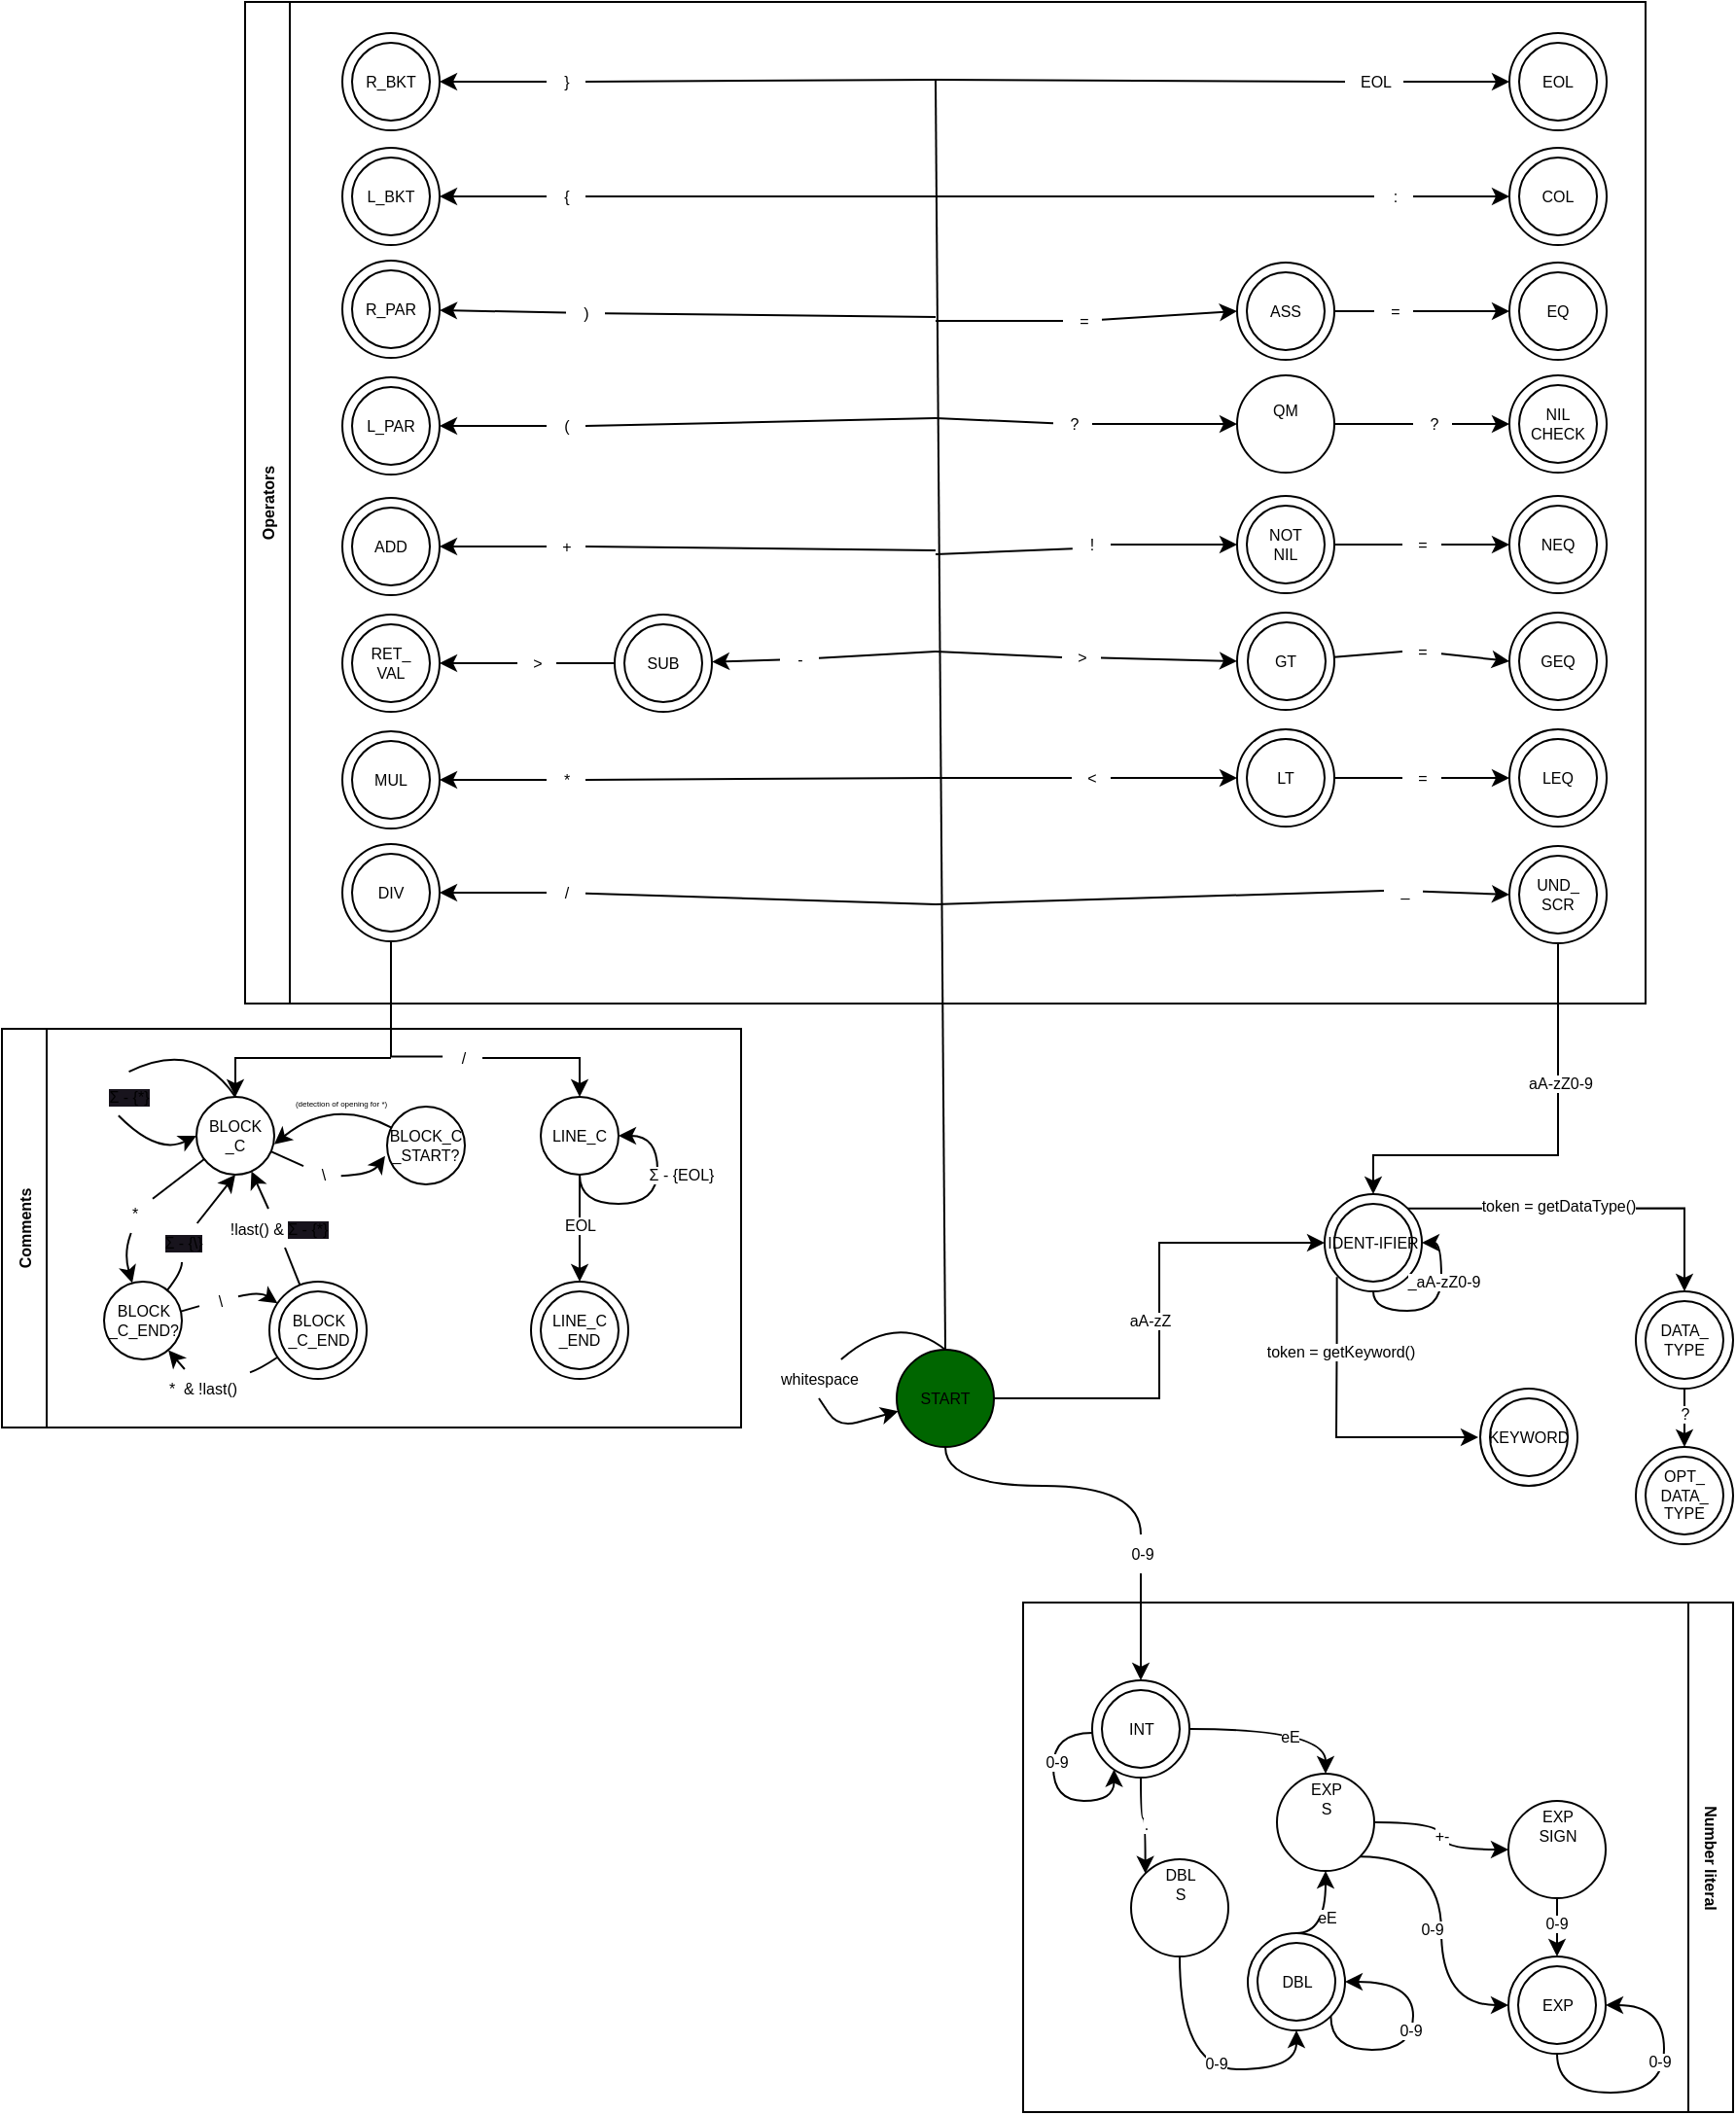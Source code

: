 <mxfile>
    <diagram name="Page-1" id="3b4uhlyP5QZzdHUlhqMf">
        <mxGraphModel dx="1302" dy="1309" grid="1" gridSize="10" guides="1" tooltips="1" connect="1" arrows="1" fold="1" page="1" pageScale="1" pageWidth="850" pageHeight="1100" math="0" shadow="0">
            <root>
                <mxCell id="0"/>
                <mxCell id="1" parent="0"/>
                <mxCell id="ey7ev-T-7AU6QwHwO5Xz-125" style="edgeStyle=orthogonalEdgeStyle;shape=connector;curved=1;rounded=0;orthogonalLoop=1;jettySize=auto;html=1;exitX=0.5;exitY=1;exitDx=0;exitDy=0;entryX=0.5;entryY=0;entryDx=0;entryDy=0;labelBackgroundColor=default;strokeColor=default;align=center;verticalAlign=middle;fontFamily=Helvetica;fontSize=8;fontColor=default;endArrow=classic;elbow=vertical;startArrow=none;spacing=-1;" parent="1" source="ey7ev-T-7AU6QwHwO5Xz-126" target="ey7ev-T-7AU6QwHwO5Xz-124" edge="1">
                    <mxGeometry relative="1" as="geometry"/>
                </mxCell>
                <mxCell id="eFdfBFAFxJoV1j32Wwmw-232" style="edgeStyle=orthogonalEdgeStyle;rounded=0;orthogonalLoop=1;jettySize=auto;html=1;entryX=0;entryY=0.5;entryDx=0;entryDy=0;fontSize=8;spacing=-1;" parent="1" source="ey7ev-T-7AU6QwHwO5Xz-1" target="eFdfBFAFxJoV1j32Wwmw-228" edge="1">
                    <mxGeometry relative="1" as="geometry"/>
                </mxCell>
                <mxCell id="eFdfBFAFxJoV1j32Wwmw-233" value="aA-zZ" style="edgeLabel;html=1;align=center;verticalAlign=middle;resizable=0;points=[];fontSize=8;spacing=-1;" parent="eFdfBFAFxJoV1j32Wwmw-232" vertex="1" connectable="0">
                    <mxGeometry x="-0.256" y="-1" relative="1" as="geometry">
                        <mxPoint x="-6" y="-32" as="offset"/>
                    </mxGeometry>
                </mxCell>
                <mxCell id="ey7ev-T-7AU6QwHwO5Xz-1" value="START" style="ellipse;whiteSpace=wrap;html=1;fillColor=#006600;fontSize=8;spacing=-1;" parent="1" vertex="1">
                    <mxGeometry x="400" y="520" width="50" height="50" as="geometry"/>
                </mxCell>
                <mxCell id="6" value="Number literal" style="swimlane;horizontal=0;whiteSpace=wrap;html=1;rounded=0;shadow=0;glass=0;rotation=-180;fontSize=8;spacing=-1;" parent="1" vertex="1">
                    <mxGeometry x="465" y="650" width="365" height="262" as="geometry"/>
                </mxCell>
                <mxCell id="ey7ev-T-7AU6QwHwO5Xz-122" value="" style="group;fontSize=8;spacing=-1;" parent="6" vertex="1" connectable="0">
                    <mxGeometry x="35.5" y="40" width="50" height="50" as="geometry"/>
                </mxCell>
                <mxCell id="ey7ev-T-7AU6QwHwO5Xz-123" value="" style="ellipse;whiteSpace=wrap;html=1;fontSize=8;spacing=-1;" parent="ey7ev-T-7AU6QwHwO5Xz-122" vertex="1">
                    <mxGeometry x="5" y="5" width="40" height="40" as="geometry"/>
                </mxCell>
                <mxCell id="ey7ev-T-7AU6QwHwO5Xz-124" value="INT" style="ellipse;whiteSpace=wrap;html=1;fillColor=none;fontSize=8;spacing=-1;" parent="ey7ev-T-7AU6QwHwO5Xz-122" vertex="1">
                    <mxGeometry width="50" height="50" as="geometry"/>
                </mxCell>
                <mxCell id="ey7ev-T-7AU6QwHwO5Xz-129" style="edgeStyle=orthogonalEdgeStyle;shape=connector;curved=1;rounded=0;orthogonalLoop=1;jettySize=auto;html=1;exitX=0;exitY=0.5;exitDx=0;exitDy=0;entryX=0.225;entryY=0.916;entryDx=0;entryDy=0;entryPerimeter=0;labelBackgroundColor=default;strokeColor=default;align=center;verticalAlign=middle;fontFamily=Helvetica;fontSize=8;fontColor=default;endArrow=classic;elbow=vertical;spacing=-1;" parent="ey7ev-T-7AU6QwHwO5Xz-122" target="ey7ev-T-7AU6QwHwO5Xz-124" edge="1">
                    <mxGeometry relative="1" as="geometry">
                        <mxPoint x="-1.137e-13" y="27.05" as="sourcePoint"/>
                        <mxPoint x="13" y="50.0" as="targetPoint"/>
                        <Array as="points">
                            <mxPoint x="-20" y="27"/>
                            <mxPoint x="-20" y="62"/>
                            <mxPoint x="11" y="62"/>
                        </Array>
                    </mxGeometry>
                </mxCell>
                <mxCell id="eFdfBFAFxJoV1j32Wwmw-245" value="0-9" style="edgeLabel;html=1;align=center;verticalAlign=middle;resizable=0;points=[];fontSize=8;spacing=-1;" parent="ey7ev-T-7AU6QwHwO5Xz-129" vertex="1" connectable="0">
                    <mxGeometry x="-0.322" y="1" relative="1" as="geometry">
                        <mxPoint as="offset"/>
                    </mxGeometry>
                </mxCell>
                <mxCell id="ey7ev-T-7AU6QwHwO5Xz-131" value="DBL&lt;div style=&quot;font-size: 8px;&quot;&gt;S&lt;br style=&quot;font-size: 8px;&quot;&gt;&lt;/div&gt;" style="ellipse;whiteSpace=wrap;html=1;pointerEvents=0;align=center;verticalAlign=top;fontFamily=Helvetica;fontSize=8;fontColor=default;fillColor=none;gradientColor=none;spacing=-1;" parent="6" vertex="1">
                    <mxGeometry x="55.5" y="132" width="50" height="50" as="geometry"/>
                </mxCell>
                <mxCell id="ey7ev-T-7AU6QwHwO5Xz-132" value="." style="edgeStyle=orthogonalEdgeStyle;shape=connector;curved=1;rounded=0;orthogonalLoop=1;jettySize=auto;html=1;exitX=0.5;exitY=1;exitDx=0;exitDy=0;entryX=0;entryY=0;entryDx=0;entryDy=0;labelBackgroundColor=default;strokeColor=default;align=center;verticalAlign=middle;fontFamily=Helvetica;fontSize=8;fontColor=default;endArrow=classic;elbow=vertical;spacing=-1;" parent="6" source="ey7ev-T-7AU6QwHwO5Xz-124" target="ey7ev-T-7AU6QwHwO5Xz-131" edge="1">
                    <mxGeometry relative="1" as="geometry"/>
                </mxCell>
                <mxCell id="ey7ev-T-7AU6QwHwO5Xz-134" value="" style="group;fontSize=8;spacing=-1;" parent="6" vertex="1" connectable="0">
                    <mxGeometry x="115.5" y="170" width="50" height="50" as="geometry"/>
                </mxCell>
                <mxCell id="ey7ev-T-7AU6QwHwO5Xz-135" value="" style="ellipse;whiteSpace=wrap;html=1;fontSize=8;spacing=-1;" parent="ey7ev-T-7AU6QwHwO5Xz-134" vertex="1">
                    <mxGeometry x="5" y="5" width="40" height="40" as="geometry"/>
                </mxCell>
                <mxCell id="ey7ev-T-7AU6QwHwO5Xz-136" value="DBL" style="ellipse;whiteSpace=wrap;html=1;fillColor=none;fontSize=8;spacing=-1;" parent="ey7ev-T-7AU6QwHwO5Xz-134" vertex="1">
                    <mxGeometry width="50" height="50" as="geometry"/>
                </mxCell>
                <mxCell id="ey7ev-T-7AU6QwHwO5Xz-139" style="edgeStyle=orthogonalEdgeStyle;shape=connector;curved=1;rounded=0;orthogonalLoop=1;jettySize=auto;html=1;exitX=1;exitY=1;exitDx=0;exitDy=0;entryX=1;entryY=0.5;entryDx=0;entryDy=0;labelBackgroundColor=default;strokeColor=default;align=center;verticalAlign=middle;fontFamily=Helvetica;fontSize=8;fontColor=default;endArrow=classic;elbow=vertical;spacing=-1;" parent="ey7ev-T-7AU6QwHwO5Xz-134" source="ey7ev-T-7AU6QwHwO5Xz-136" target="ey7ev-T-7AU6QwHwO5Xz-136" edge="1">
                    <mxGeometry relative="1" as="geometry">
                        <Array as="points">
                            <mxPoint x="43" y="60"/>
                            <mxPoint x="85" y="60"/>
                            <mxPoint x="85" y="25"/>
                        </Array>
                    </mxGeometry>
                </mxCell>
                <mxCell id="eFdfBFAFxJoV1j32Wwmw-250" value="0-9" style="edgeLabel;html=1;align=center;verticalAlign=middle;resizable=0;points=[];fontSize=8;spacing=-1;" parent="ey7ev-T-7AU6QwHwO5Xz-139" vertex="1" connectable="0">
                    <mxGeometry x="0.081" y="2" relative="1" as="geometry">
                        <mxPoint as="offset"/>
                    </mxGeometry>
                </mxCell>
                <mxCell id="ey7ev-T-7AU6QwHwO5Xz-137" style="edgeStyle=orthogonalEdgeStyle;shape=connector;curved=1;rounded=0;orthogonalLoop=1;jettySize=auto;html=1;exitX=0.5;exitY=1;exitDx=0;exitDy=0;entryX=0.5;entryY=1;entryDx=0;entryDy=0;labelBackgroundColor=default;strokeColor=default;align=center;verticalAlign=middle;fontFamily=Helvetica;fontSize=8;fontColor=default;endArrow=classic;elbow=vertical;spacing=-1;" parent="6" source="ey7ev-T-7AU6QwHwO5Xz-131" target="ey7ev-T-7AU6QwHwO5Xz-136" edge="1">
                    <mxGeometry relative="1" as="geometry"/>
                </mxCell>
                <mxCell id="eFdfBFAFxJoV1j32Wwmw-251" value="0-9" style="edgeLabel;html=1;align=center;verticalAlign=middle;resizable=0;points=[];fontSize=8;spacing=-1;" parent="ey7ev-T-7AU6QwHwO5Xz-137" vertex="1" connectable="0">
                    <mxGeometry x="0.111" y="3" relative="1" as="geometry">
                        <mxPoint as="offset"/>
                    </mxGeometry>
                </mxCell>
                <mxCell id="ey7ev-T-7AU6QwHwO5Xz-141" value="EXP&lt;br style=&quot;font-size: 8px;&quot;&gt;S" style="ellipse;whiteSpace=wrap;html=1;pointerEvents=0;align=center;verticalAlign=top;fontFamily=Helvetica;fontSize=8;fontColor=default;fillColor=none;gradientColor=none;spacing=-1;" parent="6" vertex="1">
                    <mxGeometry x="130.5" y="88" width="50" height="50" as="geometry"/>
                </mxCell>
                <mxCell id="ey7ev-T-7AU6QwHwO5Xz-144" style="edgeStyle=orthogonalEdgeStyle;shape=connector;curved=1;rounded=0;orthogonalLoop=1;jettySize=auto;html=1;exitX=1;exitY=0.5;exitDx=0;exitDy=0;entryX=0.5;entryY=0;entryDx=0;entryDy=0;labelBackgroundColor=default;strokeColor=default;align=center;verticalAlign=middle;fontFamily=Helvetica;fontSize=8;fontColor=default;endArrow=classic;elbow=vertical;spacing=-1;" parent="6" source="ey7ev-T-7AU6QwHwO5Xz-124" target="ey7ev-T-7AU6QwHwO5Xz-141" edge="1">
                    <mxGeometry relative="1" as="geometry"/>
                </mxCell>
                <mxCell id="eFdfBFAFxJoV1j32Wwmw-252" value="eE" style="edgeLabel;html=1;align=center;verticalAlign=middle;resizable=0;points=[];fontSize=8;spacing=-1;" parent="ey7ev-T-7AU6QwHwO5Xz-144" vertex="1" connectable="0">
                    <mxGeometry x="0.105" y="-4" relative="1" as="geometry">
                        <mxPoint as="offset"/>
                    </mxGeometry>
                </mxCell>
                <mxCell id="ey7ev-T-7AU6QwHwO5Xz-147" value="eE" style="edgeStyle=orthogonalEdgeStyle;shape=connector;curved=1;rounded=0;orthogonalLoop=1;jettySize=auto;html=1;exitX=0.5;exitY=0;exitDx=0;exitDy=0;entryX=0.5;entryY=1;entryDx=0;entryDy=0;labelBackgroundColor=default;strokeColor=default;align=center;verticalAlign=middle;fontFamily=Helvetica;fontSize=8;fontColor=default;endArrow=classic;elbow=vertical;spacing=-1;" parent="6" source="ey7ev-T-7AU6QwHwO5Xz-136" target="ey7ev-T-7AU6QwHwO5Xz-141" edge="1">
                    <mxGeometry relative="1" as="geometry"/>
                </mxCell>
                <mxCell id="ey7ev-T-7AU6QwHwO5Xz-149" value="EXP&lt;br style=&quot;font-size: 8px;&quot;&gt;SIGN" style="ellipse;whiteSpace=wrap;html=1;pointerEvents=0;align=center;verticalAlign=top;fontFamily=Helvetica;fontSize=8;fontColor=default;fillColor=none;gradientColor=none;spacing=-1;" parent="6" vertex="1">
                    <mxGeometry x="249.5" y="102" width="50" height="50" as="geometry"/>
                </mxCell>
                <mxCell id="ey7ev-T-7AU6QwHwO5Xz-153" value="+-" style="edgeStyle=orthogonalEdgeStyle;shape=connector;curved=1;rounded=0;orthogonalLoop=1;jettySize=auto;html=1;exitX=1;exitY=0.5;exitDx=0;exitDy=0;entryX=0;entryY=0.5;entryDx=0;entryDy=0;labelBackgroundColor=default;strokeColor=default;align=center;verticalAlign=middle;fontFamily=Helvetica;fontSize=8;fontColor=default;endArrow=classic;elbow=vertical;spacing=-1;" parent="6" source="ey7ev-T-7AU6QwHwO5Xz-141" target="ey7ev-T-7AU6QwHwO5Xz-149" edge="1">
                    <mxGeometry relative="1" as="geometry"/>
                </mxCell>
                <mxCell id="ey7ev-T-7AU6QwHwO5Xz-150" value="" style="group;fontSize=8;spacing=-1;" parent="6" vertex="1" connectable="0">
                    <mxGeometry x="249.5" y="182" width="50" height="50" as="geometry"/>
                </mxCell>
                <mxCell id="ey7ev-T-7AU6QwHwO5Xz-151" value="" style="ellipse;whiteSpace=wrap;html=1;fontSize=8;spacing=-1;" parent="ey7ev-T-7AU6QwHwO5Xz-150" vertex="1">
                    <mxGeometry x="5" y="5" width="40" height="40" as="geometry"/>
                </mxCell>
                <mxCell id="ey7ev-T-7AU6QwHwO5Xz-152" value="EXP" style="ellipse;whiteSpace=wrap;html=1;fillColor=none;fontSize=8;spacing=-1;" parent="ey7ev-T-7AU6QwHwO5Xz-150" vertex="1">
                    <mxGeometry width="50" height="50" as="geometry"/>
                </mxCell>
                <mxCell id="ey7ev-T-7AU6QwHwO5Xz-159" style="edgeStyle=orthogonalEdgeStyle;shape=connector;curved=1;rounded=0;orthogonalLoop=1;jettySize=auto;html=1;exitX=0.5;exitY=1;exitDx=0;exitDy=0;entryX=1;entryY=0.5;entryDx=0;entryDy=0;labelBackgroundColor=default;strokeColor=default;align=center;verticalAlign=middle;fontFamily=Helvetica;fontSize=8;fontColor=default;endArrow=classic;elbow=vertical;spacing=-1;" parent="ey7ev-T-7AU6QwHwO5Xz-150" source="ey7ev-T-7AU6QwHwO5Xz-152" target="ey7ev-T-7AU6QwHwO5Xz-152" edge="1">
                    <mxGeometry relative="1" as="geometry">
                        <Array as="points">
                            <mxPoint x="25" y="70"/>
                            <mxPoint x="80" y="70"/>
                            <mxPoint x="80" y="25"/>
                        </Array>
                    </mxGeometry>
                </mxCell>
                <mxCell id="eFdfBFAFxJoV1j32Wwmw-249" value="0-9" style="edgeLabel;html=1;align=center;verticalAlign=middle;resizable=0;points=[];fontSize=8;spacing=-1;" parent="ey7ev-T-7AU6QwHwO5Xz-159" vertex="1" connectable="0">
                    <mxGeometry x="0.219" y="3" relative="1" as="geometry">
                        <mxPoint as="offset"/>
                    </mxGeometry>
                </mxCell>
                <mxCell id="ey7ev-T-7AU6QwHwO5Xz-155" style="edgeStyle=orthogonalEdgeStyle;shape=connector;curved=1;rounded=0;orthogonalLoop=1;jettySize=auto;html=1;exitX=1;exitY=1;exitDx=0;exitDy=0;entryX=0;entryY=0.5;entryDx=0;entryDy=0;labelBackgroundColor=default;strokeColor=default;align=center;verticalAlign=middle;fontFamily=Helvetica;fontSize=8;fontColor=default;endArrow=classic;elbow=vertical;spacing=-1;" parent="6" source="ey7ev-T-7AU6QwHwO5Xz-141" target="ey7ev-T-7AU6QwHwO5Xz-152" edge="1">
                    <mxGeometry relative="1" as="geometry"/>
                </mxCell>
                <mxCell id="eFdfBFAFxJoV1j32Wwmw-247" value="0-9" style="edgeLabel;html=1;align=center;verticalAlign=middle;resizable=0;points=[];fontSize=8;spacing=-1;" parent="ey7ev-T-7AU6QwHwO5Xz-155" vertex="1" connectable="0">
                    <mxGeometry x="-0.261" y="-4" relative="1" as="geometry">
                        <mxPoint x="-1" y="22" as="offset"/>
                    </mxGeometry>
                </mxCell>
                <mxCell id="ey7ev-T-7AU6QwHwO5Xz-156" style="edgeStyle=orthogonalEdgeStyle;shape=connector;curved=1;rounded=0;orthogonalLoop=1;jettySize=auto;html=1;exitX=0.5;exitY=1;exitDx=0;exitDy=0;entryX=0.5;entryY=0;entryDx=0;entryDy=0;labelBackgroundColor=default;strokeColor=default;align=center;verticalAlign=middle;fontFamily=Helvetica;fontSize=8;fontColor=default;endArrow=classic;elbow=vertical;spacing=-1;" parent="6" source="ey7ev-T-7AU6QwHwO5Xz-149" target="ey7ev-T-7AU6QwHwO5Xz-152" edge="1">
                    <mxGeometry relative="1" as="geometry"/>
                </mxCell>
                <mxCell id="eFdfBFAFxJoV1j32Wwmw-248" value="0-9" style="edgeLabel;html=1;align=center;verticalAlign=middle;resizable=0;points=[];fontSize=8;spacing=-1;" parent="ey7ev-T-7AU6QwHwO5Xz-156" vertex="1" connectable="0">
                    <mxGeometry x="-0.152" y="-1" relative="1" as="geometry">
                        <mxPoint as="offset"/>
                    </mxGeometry>
                </mxCell>
                <mxCell id="9" value="Operators" style="swimlane;horizontal=0;whiteSpace=wrap;html=1;rounded=0;shadow=0;glass=0;sketch=0;fontSize=8;spacing=-1;" parent="1" vertex="1">
                    <mxGeometry x="65" y="-173" width="720" height="515" as="geometry">
                        <mxRectangle x="65" y="-173" width="40" height="90" as="alternateBounds"/>
                    </mxGeometry>
                </mxCell>
                <mxCell id="ey7ev-T-7AU6QwHwO5Xz-61" value="" style="group;fontSize=8;spacing=-1;" parent="9" vertex="1" connectable="0">
                    <mxGeometry x="510" y="134" width="50" height="50" as="geometry"/>
                </mxCell>
                <mxCell id="ey7ev-T-7AU6QwHwO5Xz-62" value="" style="ellipse;whiteSpace=wrap;html=1;fontSize=8;spacing=-1;" parent="ey7ev-T-7AU6QwHwO5Xz-61" vertex="1">
                    <mxGeometry x="5" y="5" width="40" height="40" as="geometry"/>
                </mxCell>
                <mxCell id="ey7ev-T-7AU6QwHwO5Xz-63" value="ASS" style="ellipse;whiteSpace=wrap;html=1;fillColor=none;fontSize=8;spacing=-1;" parent="ey7ev-T-7AU6QwHwO5Xz-61" vertex="1">
                    <mxGeometry width="50" height="50" as="geometry"/>
                </mxCell>
                <mxCell id="ey7ev-T-7AU6QwHwO5Xz-71" value="&lt;div style=&quot;font-size: 8px;&quot;&gt;&lt;br style=&quot;font-size: 8px;&quot;&gt;&lt;/div&gt;&lt;div align=&quot;center&quot; style=&quot;font-size: 8px;&quot;&gt;QM&lt;/div&gt;" style="ellipse;whiteSpace=wrap;html=1;pointerEvents=0;align=center;verticalAlign=top;fontFamily=Helvetica;fontSize=8;fontColor=default;fillColor=none;gradientColor=none;spacing=-1;" parent="9" vertex="1">
                    <mxGeometry x="510.0" y="192" width="50" height="50" as="geometry"/>
                </mxCell>
                <mxCell id="ey7ev-T-7AU6QwHwO5Xz-75" value="" style="group;fontSize=8;spacing=-1;" parent="9" vertex="1" connectable="0">
                    <mxGeometry x="650" y="192" width="50" height="50" as="geometry"/>
                </mxCell>
                <mxCell id="ey7ev-T-7AU6QwHwO5Xz-76" value="" style="ellipse;whiteSpace=wrap;html=1;fontSize=8;spacing=-1;" parent="ey7ev-T-7AU6QwHwO5Xz-75" vertex="1">
                    <mxGeometry x="5" y="5" width="40" height="40" as="geometry"/>
                </mxCell>
                <mxCell id="ey7ev-T-7AU6QwHwO5Xz-77" value="&lt;font style=&quot;font-size: 8px;&quot;&gt;NIL&lt;br style=&quot;font-size: 8px;&quot;&gt;CHECK&lt;/font&gt;" style="ellipse;whiteSpace=wrap;html=1;fillColor=none;fontSize=8;spacing=-1;" parent="ey7ev-T-7AU6QwHwO5Xz-75" vertex="1">
                    <mxGeometry width="50" height="50" as="geometry"/>
                </mxCell>
                <mxCell id="ey7ev-T-7AU6QwHwO5Xz-80" value="" style="group;fontSize=8;spacing=-1;" parent="9" vertex="1" connectable="0">
                    <mxGeometry x="650" y="134" width="50" height="50" as="geometry"/>
                </mxCell>
                <mxCell id="ey7ev-T-7AU6QwHwO5Xz-81" value="" style="ellipse;whiteSpace=wrap;html=1;fontSize=8;spacing=-1;" parent="ey7ev-T-7AU6QwHwO5Xz-80" vertex="1">
                    <mxGeometry x="5" y="5" width="40" height="40" as="geometry"/>
                </mxCell>
                <mxCell id="ey7ev-T-7AU6QwHwO5Xz-82" value="EQ" style="ellipse;whiteSpace=wrap;html=1;fillColor=none;fontSize=8;spacing=-1;" parent="ey7ev-T-7AU6QwHwO5Xz-80" vertex="1">
                    <mxGeometry width="50" height="50" as="geometry"/>
                </mxCell>
                <mxCell id="ey7ev-T-7AU6QwHwO5Xz-86" value="" style="ellipse;whiteSpace=wrap;html=1;fontSize=8;spacing=-1;" parent="9" vertex="1">
                    <mxGeometry x="655" y="259" width="40" height="40" as="geometry"/>
                </mxCell>
                <mxCell id="ey7ev-T-7AU6QwHwO5Xz-87" value="NEQ" style="ellipse;whiteSpace=wrap;html=1;fillColor=none;fontSize=8;spacing=-1;" parent="9" vertex="1">
                    <mxGeometry x="650" y="254" width="50" height="50" as="geometry"/>
                </mxCell>
                <mxCell id="ey7ev-T-7AU6QwHwO5Xz-88" value="" style="group;fontSize=8;spacing=-1;" parent="9" vertex="1" connectable="0">
                    <mxGeometry x="510" y="254" width="50" height="50" as="geometry"/>
                </mxCell>
                <mxCell id="ey7ev-T-7AU6QwHwO5Xz-89" value="" style="ellipse;whiteSpace=wrap;html=1;fontSize=8;spacing=-1;" parent="ey7ev-T-7AU6QwHwO5Xz-88" vertex="1">
                    <mxGeometry x="5" y="5" width="40" height="40" as="geometry"/>
                </mxCell>
                <mxCell id="ey7ev-T-7AU6QwHwO5Xz-90" value="NOT&lt;br style=&quot;font-size: 8px;&quot;&gt;NIL" style="ellipse;whiteSpace=wrap;html=1;fillColor=none;fontSize=8;spacing=-1;" parent="ey7ev-T-7AU6QwHwO5Xz-88" vertex="1">
                    <mxGeometry width="50" height="50" as="geometry"/>
                </mxCell>
                <mxCell id="ey7ev-T-7AU6QwHwO5Xz-95" value="" style="group;fontSize=8;spacing=-1;" parent="9" vertex="1" connectable="0">
                    <mxGeometry x="510.5" y="314" width="50" height="50" as="geometry"/>
                </mxCell>
                <mxCell id="ey7ev-T-7AU6QwHwO5Xz-96" value="" style="ellipse;whiteSpace=wrap;html=1;fontSize=8;spacing=-1;" parent="ey7ev-T-7AU6QwHwO5Xz-95" vertex="1">
                    <mxGeometry x="5" y="5" width="40" height="40" as="geometry"/>
                </mxCell>
                <mxCell id="ey7ev-T-7AU6QwHwO5Xz-98" value="" style="group;fontSize=8;spacing=-1;" parent="9" vertex="1" connectable="0">
                    <mxGeometry x="510" y="374" width="50" height="50" as="geometry"/>
                </mxCell>
                <mxCell id="ey7ev-T-7AU6QwHwO5Xz-99" value="" style="ellipse;whiteSpace=wrap;html=1;fontSize=8;spacing=-1;" parent="ey7ev-T-7AU6QwHwO5Xz-98" vertex="1">
                    <mxGeometry x="5" y="5" width="40" height="40" as="geometry"/>
                </mxCell>
                <mxCell id="ey7ev-T-7AU6QwHwO5Xz-100" value="LT" style="ellipse;whiteSpace=wrap;html=1;fillColor=none;fontSize=8;spacing=-1;" parent="ey7ev-T-7AU6QwHwO5Xz-98" vertex="1">
                    <mxGeometry width="50" height="50" as="geometry"/>
                </mxCell>
                <mxCell id="ey7ev-T-7AU6QwHwO5Xz-108" value="" style="group;fontSize=8;spacing=-1;" parent="9" vertex="1" connectable="0">
                    <mxGeometry x="650" y="374" width="50" height="50" as="geometry"/>
                </mxCell>
                <mxCell id="ey7ev-T-7AU6QwHwO5Xz-109" value="" style="ellipse;whiteSpace=wrap;html=1;fontSize=8;spacing=-1;" parent="ey7ev-T-7AU6QwHwO5Xz-108" vertex="1">
                    <mxGeometry x="5" y="5" width="40" height="40" as="geometry"/>
                </mxCell>
                <mxCell id="ey7ev-T-7AU6QwHwO5Xz-111" value="" style="group;fontSize=8;spacing=-1;" parent="9" vertex="1" connectable="0">
                    <mxGeometry x="650" y="314" width="50" height="50" as="geometry"/>
                </mxCell>
                <mxCell id="ey7ev-T-7AU6QwHwO5Xz-112" value="" style="ellipse;whiteSpace=wrap;html=1;fontSize=8;spacing=-1;" parent="ey7ev-T-7AU6QwHwO5Xz-111" vertex="1">
                    <mxGeometry x="5" y="5" width="40" height="40" as="geometry"/>
                </mxCell>
                <mxCell id="ey7ev-T-7AU6QwHwO5Xz-113" value="GEQ" style="ellipse;whiteSpace=wrap;html=1;fillColor=none;fontSize=8;spacing=-1;" parent="ey7ev-T-7AU6QwHwO5Xz-111" vertex="1">
                    <mxGeometry width="50" height="50" as="geometry"/>
                </mxCell>
                <mxCell id="15" value="" style="endArrow=classic;html=1;entryX=0;entryY=0.5;entryDx=0;entryDy=0;exitX=1;exitY=0.5;exitDx=0;exitDy=0;startArrow=none;fontSize=8;spacing=-1;" parent="9" source="ey7ev-T-7AU6QwHwO5Xz-84" target="ey7ev-T-7AU6QwHwO5Xz-82" edge="1">
                    <mxGeometry width="50" height="50" relative="1" as="geometry">
                        <mxPoint x="490" y="174" as="sourcePoint"/>
                        <mxPoint x="540" y="124" as="targetPoint"/>
                    </mxGeometry>
                </mxCell>
                <mxCell id="17" style="edgeStyle=none;html=1;exitX=1;exitY=0.5;exitDx=0;exitDy=0;entryX=0;entryY=0.5;entryDx=0;entryDy=0;startArrow=none;fontSize=8;spacing=-1;" parent="9" source="ey7ev-T-7AU6QwHwO5Xz-92" target="ey7ev-T-7AU6QwHwO5Xz-87" edge="1">
                    <mxGeometry relative="1" as="geometry"/>
                </mxCell>
                <mxCell id="20" value="" style="edgeStyle=none;html=1;exitX=1;exitY=0.5;exitDx=0;exitDy=0;entryX=0;entryY=0.5;entryDx=0;entryDy=0;endArrow=none;fontSize=8;spacing=-1;" parent="9" source="ey7ev-T-7AU6QwHwO5Xz-90" target="ey7ev-T-7AU6QwHwO5Xz-92" edge="1">
                    <mxGeometry relative="1" as="geometry">
                        <mxPoint x="540" y="279" as="sourcePoint"/>
                        <mxPoint x="675" y="279" as="targetPoint"/>
                    </mxGeometry>
                </mxCell>
                <mxCell id="ey7ev-T-7AU6QwHwO5Xz-92" value="=" style="text;html=1;align=center;verticalAlign=middle;resizable=0;points=[];autosize=1;strokeColor=none;fillColor=none;fontSize=8;fontFamily=Helvetica;fontColor=default;spacing=-1;" parent="9" vertex="1">
                    <mxGeometry x="595" y="269" width="20" height="20" as="geometry"/>
                </mxCell>
                <mxCell id="25" value="" style="endArrow=none;html=1;entryX=0;entryY=0.5;entryDx=0;entryDy=0;exitX=1;exitY=0.5;exitDx=0;exitDy=0;fontSize=8;spacing=-1;" parent="9" source="ey7ev-T-7AU6QwHwO5Xz-63" target="ey7ev-T-7AU6QwHwO5Xz-84" edge="1">
                    <mxGeometry width="50" height="50" relative="1" as="geometry">
                        <mxPoint x="550" y="159" as="sourcePoint"/>
                        <mxPoint x="650" y="159" as="targetPoint"/>
                    </mxGeometry>
                </mxCell>
                <mxCell id="ey7ev-T-7AU6QwHwO5Xz-84" value="=" style="text;html=1;align=center;verticalAlign=middle;resizable=0;points=[];autosize=1;strokeColor=none;fillColor=none;fontSize=8;fontFamily=Helvetica;fontColor=default;spacing=-1;" parent="9" vertex="1">
                    <mxGeometry x="580.5" y="149" width="20" height="20" as="geometry"/>
                </mxCell>
                <mxCell id="63" value="" style="edgeStyle=none;html=1;entryX=0;entryY=0.5;entryDx=0;entryDy=0;startArrow=none;fontSize=8;spacing=-1;" parent="9" source="ey7ev-T-7AU6QwHwO5Xz-119" target="ey7ev-T-7AU6QwHwO5Xz-113" edge="1">
                    <mxGeometry relative="1" as="geometry"/>
                </mxCell>
                <mxCell id="ey7ev-T-7AU6QwHwO5Xz-97" value="GT" style="ellipse;whiteSpace=wrap;html=1;fillColor=none;fontSize=8;spacing=-1;" parent="9" vertex="1">
                    <mxGeometry x="510" y="314" width="50" height="50" as="geometry"/>
                </mxCell>
                <mxCell id="42" value="" style="group;fontSize=8;spacing=-1;" parent="9" vertex="1" connectable="0">
                    <mxGeometry x="650" y="434" width="50" height="50" as="geometry"/>
                </mxCell>
                <mxCell id="43" value="" style="ellipse;whiteSpace=wrap;html=1;fontSize=8;spacing=-1;" parent="42" vertex="1">
                    <mxGeometry x="5" y="5" width="40" height="40" as="geometry"/>
                </mxCell>
                <mxCell id="44" value="&lt;div style=&quot;border-color: var(--border-color); font-size: 8px;&quot;&gt;UND_&lt;/div&gt;&lt;div style=&quot;border-color: var(--border-color); font-size: 8px;&quot;&gt;SCR&lt;/div&gt;" style="ellipse;whiteSpace=wrap;html=1;fillColor=none;fontSize=8;spacing=-1;" parent="42" vertex="1">
                    <mxGeometry width="50" height="50" as="geometry"/>
                </mxCell>
                <mxCell id="51" value="" style="endArrow=classic;html=1;exitX=1;exitY=0.5;exitDx=0;exitDy=0;entryX=0;entryY=0.5;entryDx=0;entryDy=0;startArrow=none;fontSize=8;spacing=-1;" parent="9" source="ey7ev-T-7AU6QwHwO5Xz-79" target="ey7ev-T-7AU6QwHwO5Xz-77" edge="1">
                    <mxGeometry width="50" height="50" relative="1" as="geometry">
                        <mxPoint x="562.5" y="244" as="sourcePoint"/>
                        <mxPoint x="612.5" y="194" as="targetPoint"/>
                    </mxGeometry>
                </mxCell>
                <mxCell id="52" value="" style="endArrow=none;html=1;exitX=1;exitY=0.5;exitDx=0;exitDy=0;entryX=0;entryY=0.5;entryDx=0;entryDy=0;fontSize=8;spacing=-1;" parent="9" source="ey7ev-T-7AU6QwHwO5Xz-71" target="ey7ev-T-7AU6QwHwO5Xz-79" edge="1">
                    <mxGeometry width="50" height="50" relative="1" as="geometry">
                        <mxPoint x="560.0" y="217" as="sourcePoint"/>
                        <mxPoint x="670" y="219" as="targetPoint"/>
                    </mxGeometry>
                </mxCell>
                <mxCell id="ey7ev-T-7AU6QwHwO5Xz-79" value="?" style="text;html=1;align=center;verticalAlign=middle;resizable=0;points=[];autosize=1;strokeColor=none;fillColor=none;fontSize=8;fontFamily=Helvetica;fontColor=default;spacing=-1;" parent="9" vertex="1">
                    <mxGeometry x="600.5" y="207" width="20" height="20" as="geometry"/>
                </mxCell>
                <mxCell id="54" value="" style="endArrow=classic;html=1;entryX=0;entryY=0.5;entryDx=0;entryDy=0;startArrow=none;fontSize=8;spacing=-1;" parent="9" source="ey7ev-T-7AU6QwHwO5Xz-65" target="ey7ev-T-7AU6QwHwO5Xz-63" edge="1">
                    <mxGeometry width="50" height="50" relative="1" as="geometry">
                        <mxPoint x="355" y="164" as="sourcePoint"/>
                        <mxPoint x="405" y="114" as="targetPoint"/>
                    </mxGeometry>
                </mxCell>
                <mxCell id="55" value="" style="endArrow=none;html=1;entryX=0;entryY=0.5;entryDx=0;entryDy=0;fontSize=8;spacing=-1;" parent="9" target="ey7ev-T-7AU6QwHwO5Xz-65" edge="1">
                    <mxGeometry width="50" height="50" relative="1" as="geometry">
                        <mxPoint x="355" y="164" as="sourcePoint"/>
                        <mxPoint x="510.0" y="159" as="targetPoint"/>
                    </mxGeometry>
                </mxCell>
                <mxCell id="ey7ev-T-7AU6QwHwO5Xz-65" value="=" style="text;html=1;align=center;verticalAlign=middle;resizable=0;points=[];autosize=1;strokeColor=none;fillColor=none;fontSize=8;fontFamily=Helvetica;fontColor=default;spacing=-1;" parent="9" vertex="1">
                    <mxGeometry x="420.5" y="154" width="20" height="20" as="geometry"/>
                </mxCell>
                <mxCell id="56" value="" style="endArrow=classic;html=1;startArrow=none;fontSize=8;spacing=-1;" parent="9" source="ey7ev-T-7AU6QwHwO5Xz-74" target="ey7ev-T-7AU6QwHwO5Xz-71" edge="1">
                    <mxGeometry width="50" height="50" relative="1" as="geometry">
                        <mxPoint x="355" y="214" as="sourcePoint"/>
                        <mxPoint x="405" y="164" as="targetPoint"/>
                    </mxGeometry>
                </mxCell>
                <mxCell id="57" value="" style="endArrow=none;html=1;fontSize=8;spacing=-1;" parent="9" target="ey7ev-T-7AU6QwHwO5Xz-74" edge="1">
                    <mxGeometry width="50" height="50" relative="1" as="geometry">
                        <mxPoint x="355" y="214.0" as="sourcePoint"/>
                        <mxPoint x="510.009" y="218.33" as="targetPoint"/>
                    </mxGeometry>
                </mxCell>
                <mxCell id="ey7ev-T-7AU6QwHwO5Xz-74" value="&lt;div style=&quot;font-size: 8px;&quot;&gt;?&lt;/div&gt;" style="text;html=1;align=center;verticalAlign=middle;resizable=0;points=[];autosize=1;strokeColor=none;fillColor=none;fontSize=8;fontFamily=Helvetica;fontColor=default;spacing=-1;" parent="9" vertex="1">
                    <mxGeometry x="415.5" y="207" width="20" height="20" as="geometry"/>
                </mxCell>
                <mxCell id="59" value="" style="endArrow=classic;html=1;entryX=0;entryY=0.5;entryDx=0;entryDy=0;startArrow=none;fontSize=8;spacing=-1;" parent="9" source="ey7ev-T-7AU6QwHwO5Xz-106" target="ey7ev-T-7AU6QwHwO5Xz-97" edge="1">
                    <mxGeometry width="50" height="50" relative="1" as="geometry">
                        <mxPoint x="355" y="334" as="sourcePoint"/>
                        <mxPoint x="405" y="284" as="targetPoint"/>
                    </mxGeometry>
                </mxCell>
                <mxCell id="60" value="" style="endArrow=none;html=1;entryX=0;entryY=0.5;entryDx=0;entryDy=0;fontSize=8;spacing=-1;" parent="9" target="ey7ev-T-7AU6QwHwO5Xz-106" edge="1">
                    <mxGeometry width="50" height="50" relative="1" as="geometry">
                        <mxPoint x="355" y="334.0" as="sourcePoint"/>
                        <mxPoint x="510.0" y="339.0" as="targetPoint"/>
                    </mxGeometry>
                </mxCell>
                <mxCell id="ey7ev-T-7AU6QwHwO5Xz-106" value="&amp;gt;" style="text;html=1;align=center;verticalAlign=middle;resizable=0;points=[];autosize=1;strokeColor=none;fillColor=none;fontSize=8;fontFamily=Helvetica;fontColor=default;spacing=-1;" parent="9" vertex="1">
                    <mxGeometry x="420" y="327" width="20" height="20" as="geometry"/>
                </mxCell>
                <mxCell id="61" value="" style="endArrow=classic;html=1;startArrow=none;fontSize=8;spacing=-1;" parent="9" source="ey7ev-T-7AU6QwHwO5Xz-94" edge="1">
                    <mxGeometry width="50" height="50" relative="1" as="geometry">
                        <mxPoint x="355" y="284" as="sourcePoint"/>
                        <mxPoint x="510" y="279" as="targetPoint"/>
                    </mxGeometry>
                </mxCell>
                <mxCell id="62" value="" style="endArrow=none;html=1;entryX=0.02;entryY=0.605;entryDx=0;entryDy=0;entryPerimeter=0;fontSize=8;spacing=-1;" parent="9" target="ey7ev-T-7AU6QwHwO5Xz-94" edge="1">
                    <mxGeometry width="50" height="50" relative="1" as="geometry">
                        <mxPoint x="355" y="284.0" as="sourcePoint"/>
                        <mxPoint x="511" y="284.25" as="targetPoint"/>
                    </mxGeometry>
                </mxCell>
                <mxCell id="ey7ev-T-7AU6QwHwO5Xz-94" value="!" style="text;html=1;align=center;verticalAlign=middle;resizable=0;points=[];autosize=1;strokeColor=none;fillColor=none;fontSize=8;fontFamily=Helvetica;fontColor=default;spacing=-1;" parent="9" vertex="1">
                    <mxGeometry x="425" y="269" width="20" height="20" as="geometry"/>
                </mxCell>
                <mxCell id="64" value="" style="edgeStyle=none;html=1;entryX=0;entryY=0.5;entryDx=0;entryDy=0;endArrow=none;fontSize=8;spacing=-1;" parent="9" source="ey7ev-T-7AU6QwHwO5Xz-97" target="ey7ev-T-7AU6QwHwO5Xz-119" edge="1">
                    <mxGeometry relative="1" as="geometry">
                        <mxPoint x="560.0" y="339.0" as="sourcePoint"/>
                        <mxPoint x="650.0" y="339.0" as="targetPoint"/>
                    </mxGeometry>
                </mxCell>
                <mxCell id="ey7ev-T-7AU6QwHwO5Xz-119" value="=" style="text;html=1;align=center;verticalAlign=middle;resizable=0;points=[];autosize=1;strokeColor=none;fillColor=none;fontSize=8;fontFamily=Helvetica;fontColor=default;spacing=-1;" parent="9" vertex="1">
                    <mxGeometry x="595" y="324" width="20" height="20" as="geometry"/>
                </mxCell>
                <mxCell id="66" value="" style="endArrow=classic;html=1;startArrow=none;fontSize=8;spacing=-1;" parent="9" source="ey7ev-T-7AU6QwHwO5Xz-107" target="ey7ev-T-7AU6QwHwO5Xz-100" edge="1">
                    <mxGeometry width="50" height="50" relative="1" as="geometry">
                        <mxPoint x="355" y="399" as="sourcePoint"/>
                        <mxPoint x="405" y="349" as="targetPoint"/>
                    </mxGeometry>
                </mxCell>
                <mxCell id="67" value="" style="endArrow=none;html=1;fontSize=8;spacing=-1;" parent="9" target="ey7ev-T-7AU6QwHwO5Xz-107" edge="1">
                    <mxGeometry width="50" height="50" relative="1" as="geometry">
                        <mxPoint x="355" y="399.0" as="sourcePoint"/>
                        <mxPoint x="510.0" y="399.0" as="targetPoint"/>
                    </mxGeometry>
                </mxCell>
                <mxCell id="ey7ev-T-7AU6QwHwO5Xz-107" value="&amp;lt;" style="text;html=1;align=center;verticalAlign=middle;resizable=0;points=[];autosize=1;strokeColor=none;fillColor=none;fontSize=8;fontFamily=Helvetica;fontColor=default;spacing=-1;" parent="9" vertex="1">
                    <mxGeometry x="425" y="389" width="20" height="20" as="geometry"/>
                </mxCell>
                <mxCell id="69" value="" style="edgeStyle=none;html=1;entryX=0;entryY=0.5;entryDx=0;entryDy=0;endArrow=none;fontSize=8;spacing=-1;" parent="9" source="ey7ev-T-7AU6QwHwO5Xz-100" target="ey7ev-T-7AU6QwHwO5Xz-120" edge="1">
                    <mxGeometry relative="1" as="geometry">
                        <mxPoint x="559.552" y="403.713" as="sourcePoint"/>
                        <mxPoint x="690.0" y="429.0" as="targetPoint"/>
                    </mxGeometry>
                </mxCell>
                <mxCell id="ey7ev-T-7AU6QwHwO5Xz-120" value="=" style="text;html=1;align=center;verticalAlign=middle;resizable=0;points=[];autosize=1;strokeColor=none;fillColor=none;fontSize=8;fontFamily=Helvetica;fontColor=default;spacing=-1;" parent="9" vertex="1">
                    <mxGeometry x="595" y="389" width="20" height="20" as="geometry"/>
                </mxCell>
                <mxCell id="ey7ev-T-7AU6QwHwO5Xz-110" value="LEQ" style="ellipse;whiteSpace=wrap;html=1;fillColor=none;fontSize=8;spacing=-1;" parent="9" vertex="1">
                    <mxGeometry x="650" y="374" width="50" height="50" as="geometry"/>
                </mxCell>
                <mxCell id="68" value="" style="edgeStyle=none;html=1;entryX=0;entryY=0.5;entryDx=0;entryDy=0;startArrow=none;fontSize=8;spacing=-1;" parent="9" source="ey7ev-T-7AU6QwHwO5Xz-120" target="ey7ev-T-7AU6QwHwO5Xz-110" edge="1">
                    <mxGeometry relative="1" as="geometry"/>
                </mxCell>
                <mxCell id="70" value="" style="endArrow=classic;html=1;entryX=0;entryY=0.5;entryDx=0;entryDy=0;startArrow=none;fontSize=8;spacing=-1;" parent="9" source="46" target="44" edge="1">
                    <mxGeometry width="50" height="50" relative="1" as="geometry">
                        <mxPoint x="355" y="462" as="sourcePoint"/>
                        <mxPoint x="405" y="412" as="targetPoint"/>
                    </mxGeometry>
                </mxCell>
                <mxCell id="71" value="" style="endArrow=none;html=1;entryX=0;entryY=0.5;entryDx=0;entryDy=0;fontSize=8;spacing=-1;" parent="9" target="46" edge="1">
                    <mxGeometry width="50" height="50" relative="1" as="geometry">
                        <mxPoint x="355" y="464" as="sourcePoint"/>
                        <mxPoint x="650.0" y="459.0" as="targetPoint"/>
                    </mxGeometry>
                </mxCell>
                <mxCell id="46" value="_" style="text;html=1;align=center;verticalAlign=middle;resizable=0;points=[];autosize=1;strokeColor=none;fillColor=none;fontSize=8;spacing=-1;" parent="9" vertex="1">
                    <mxGeometry x="585.5" y="447" width="20" height="20" as="geometry"/>
                </mxCell>
                <mxCell id="73" value="" style="endArrow=none;html=1;fontSize=8;spacing=-1;" parent="9" target="ey7ev-T-7AU6QwHwO5Xz-31" edge="1">
                    <mxGeometry width="50" height="50" relative="1" as="geometry">
                        <mxPoint x="355" y="40" as="sourcePoint"/>
                        <mxPoint x="650.001" y="101.195" as="targetPoint"/>
                    </mxGeometry>
                </mxCell>
                <mxCell id="76" value="" style="endArrow=none;html=1;entryX=1;entryY=0.5;entryDx=0;entryDy=0;fontSize=8;spacing=-1;" parent="9" target="ey7ev-T-7AU6QwHwO5Xz-30" edge="1">
                    <mxGeometry width="50" height="50" relative="1" as="geometry">
                        <mxPoint x="355" y="100" as="sourcePoint"/>
                        <mxPoint x="20.0" y="111" as="targetPoint"/>
                    </mxGeometry>
                </mxCell>
                <mxCell id="78" value="" style="endArrow=none;html=1;fontSize=8;spacing=-1;" parent="9" target="ey7ev-T-7AU6QwHwO5Xz-17" edge="1">
                    <mxGeometry width="50" height="50" relative="1" as="geometry">
                        <mxPoint x="355" y="162" as="sourcePoint"/>
                        <mxPoint x="19.998" y="157.347" as="targetPoint"/>
                    </mxGeometry>
                </mxCell>
                <mxCell id="81" value="" style="endArrow=none;html=1;entryX=1;entryY=0.5;entryDx=0;entryDy=0;fontSize=8;spacing=-1;" parent="9" target="ey7ev-T-7AU6QwHwO5Xz-15" edge="1">
                    <mxGeometry width="50" height="50" relative="1" as="geometry">
                        <mxPoint x="355" y="214" as="sourcePoint"/>
                        <mxPoint x="20.0" y="217.0" as="targetPoint"/>
                    </mxGeometry>
                </mxCell>
                <mxCell id="83" value="" style="endArrow=none;html=1;entryX=1;entryY=0.5;entryDx=0;entryDy=0;fontSize=8;spacing=-1;" parent="9" target="ey7ev-T-7AU6QwHwO5Xz-43" edge="1">
                    <mxGeometry width="50" height="50" relative="1" as="geometry">
                        <mxPoint x="355" y="282.0" as="sourcePoint"/>
                        <mxPoint x="20.0" y="279" as="targetPoint"/>
                    </mxGeometry>
                </mxCell>
                <mxCell id="85" value="" style="endArrow=none;html=1;fontSize=8;spacing=-1;" parent="9" target="ey7ev-T-7AU6QwHwO5Xz-44" edge="1">
                    <mxGeometry width="50" height="50" relative="1" as="geometry">
                        <mxPoint x="355" y="334" as="sourcePoint"/>
                        <mxPoint x="159.994" y="338.432" as="targetPoint"/>
                    </mxGeometry>
                </mxCell>
                <mxCell id="90" value="" style="endArrow=none;html=1;entryX=1;entryY=0.5;entryDx=0;entryDy=0;fontSize=8;spacing=-1;" parent="9" target="ey7ev-T-7AU6QwHwO5Xz-50" edge="1">
                    <mxGeometry width="50" height="50" relative="1" as="geometry">
                        <mxPoint x="355" y="399" as="sourcePoint"/>
                        <mxPoint x="20.0" y="399" as="targetPoint"/>
                    </mxGeometry>
                </mxCell>
                <mxCell id="93" value="" style="endArrow=none;html=1;fontSize=8;spacing=-1;" parent="9" target="92" edge="1">
                    <mxGeometry width="50" height="50" relative="1" as="geometry">
                        <mxPoint x="355" y="464" as="sourcePoint"/>
                        <mxPoint x="19.996" y="457.463" as="targetPoint"/>
                    </mxGeometry>
                </mxCell>
                <mxCell id="ey7ev-T-7AU6QwHwO5Xz-6" value="" style="group;fontSize=8;spacing=-1;" parent="9" vertex="1" connectable="0">
                    <mxGeometry x="50" y="193" width="50" height="50" as="geometry"/>
                </mxCell>
                <mxCell id="ey7ev-T-7AU6QwHwO5Xz-3" value="" style="ellipse;whiteSpace=wrap;html=1;fontSize=8;spacing=-1;" parent="ey7ev-T-7AU6QwHwO5Xz-6" vertex="1">
                    <mxGeometry x="5" y="5" width="40" height="40" as="geometry"/>
                </mxCell>
                <mxCell id="ey7ev-T-7AU6QwHwO5Xz-5" value="L_PAR" style="ellipse;whiteSpace=wrap;html=1;fillColor=none;fontSize=8;spacing=-1;" parent="ey7ev-T-7AU6QwHwO5Xz-6" vertex="1">
                    <mxGeometry width="50" height="50" as="geometry"/>
                </mxCell>
                <mxCell id="ey7ev-T-7AU6QwHwO5Xz-10" value="" style="ellipse;whiteSpace=wrap;html=1;fontSize=8;spacing=-1;" parent="9" vertex="1">
                    <mxGeometry x="55" y="138" width="40" height="40" as="geometry"/>
                </mxCell>
                <mxCell id="ey7ev-T-7AU6QwHwO5Xz-11" value="R_PAR" style="ellipse;whiteSpace=wrap;html=1;fillColor=none;fontSize=8;spacing=-1;" parent="9" vertex="1">
                    <mxGeometry x="50" y="133" width="50" height="50" as="geometry"/>
                </mxCell>
                <mxCell id="ey7ev-T-7AU6QwHwO5Xz-22" value="" style="group;fontSize=8;spacing=-1;" parent="9" vertex="1" connectable="0">
                    <mxGeometry x="50" y="75" width="50" height="50" as="geometry"/>
                </mxCell>
                <mxCell id="ey7ev-T-7AU6QwHwO5Xz-23" value="" style="ellipse;whiteSpace=wrap;html=1;fontSize=8;spacing=-1;" parent="ey7ev-T-7AU6QwHwO5Xz-22" vertex="1">
                    <mxGeometry x="5" y="5" width="40" height="40" as="geometry"/>
                </mxCell>
                <mxCell id="ey7ev-T-7AU6QwHwO5Xz-24" value="L_BKT" style="ellipse;whiteSpace=wrap;html=1;fillColor=none;fontSize=8;spacing=-1;" parent="ey7ev-T-7AU6QwHwO5Xz-22" vertex="1">
                    <mxGeometry width="50" height="50" as="geometry"/>
                </mxCell>
                <mxCell id="ey7ev-T-7AU6QwHwO5Xz-32" value="" style="group;fontSize=8;spacing=-1;" parent="9" vertex="1" connectable="0">
                    <mxGeometry x="50" y="255" width="50" height="50" as="geometry"/>
                </mxCell>
                <mxCell id="ey7ev-T-7AU6QwHwO5Xz-33" value="" style="ellipse;whiteSpace=wrap;html=1;fontSize=8;spacing=-1;" parent="ey7ev-T-7AU6QwHwO5Xz-32" vertex="1">
                    <mxGeometry x="5" y="5" width="40" height="40" as="geometry"/>
                </mxCell>
                <mxCell id="ey7ev-T-7AU6QwHwO5Xz-34" value="ADD" style="ellipse;whiteSpace=wrap;html=1;fillColor=none;fontSize=8;spacing=-1;" parent="ey7ev-T-7AU6QwHwO5Xz-32" vertex="1">
                    <mxGeometry width="50" height="50" as="geometry"/>
                </mxCell>
                <mxCell id="ey7ev-T-7AU6QwHwO5Xz-38" value="" style="group;fontSize=8;spacing=-1;" parent="9" vertex="1" connectable="0">
                    <mxGeometry x="190" y="315" width="50" height="50" as="geometry"/>
                </mxCell>
                <mxCell id="ey7ev-T-7AU6QwHwO5Xz-39" value="" style="ellipse;whiteSpace=wrap;html=1;fontSize=8;spacing=-1;" parent="ey7ev-T-7AU6QwHwO5Xz-38" vertex="1">
                    <mxGeometry x="5" y="5" width="40" height="40" as="geometry"/>
                </mxCell>
                <mxCell id="ey7ev-T-7AU6QwHwO5Xz-40" value="SUB" style="ellipse;whiteSpace=wrap;html=1;fillColor=none;fontSize=8;spacing=-1;" parent="ey7ev-T-7AU6QwHwO5Xz-38" vertex="1">
                    <mxGeometry width="50" height="50" as="geometry"/>
                </mxCell>
                <mxCell id="ey7ev-T-7AU6QwHwO5Xz-46" value="" style="group;fontSize=8;spacing=-1;" parent="9" vertex="1" connectable="0">
                    <mxGeometry x="50" y="375" width="50" height="50" as="geometry"/>
                </mxCell>
                <mxCell id="ey7ev-T-7AU6QwHwO5Xz-47" value="" style="ellipse;whiteSpace=wrap;html=1;fontSize=8;spacing=-1;" parent="ey7ev-T-7AU6QwHwO5Xz-46" vertex="1">
                    <mxGeometry x="5" y="5" width="40" height="40" as="geometry"/>
                </mxCell>
                <mxCell id="ey7ev-T-7AU6QwHwO5Xz-48" value="MUL" style="ellipse;whiteSpace=wrap;html=1;fillColor=none;fontSize=8;spacing=-1;" parent="ey7ev-T-7AU6QwHwO5Xz-46" vertex="1">
                    <mxGeometry width="50" height="50" as="geometry"/>
                </mxCell>
                <mxCell id="ey7ev-T-7AU6QwHwO5Xz-51" value="" style="group;fontSize=8;spacing=-1;" parent="9" vertex="1" connectable="0">
                    <mxGeometry x="50" y="433" width="50" height="50" as="geometry"/>
                </mxCell>
                <mxCell id="ey7ev-T-7AU6QwHwO5Xz-52" value="" style="ellipse;whiteSpace=wrap;html=1;fontSize=8;spacing=-1;" parent="ey7ev-T-7AU6QwHwO5Xz-51" vertex="1">
                    <mxGeometry x="5" y="5" width="40" height="40" as="geometry"/>
                </mxCell>
                <mxCell id="ey7ev-T-7AU6QwHwO5Xz-53" value="DIV" style="ellipse;whiteSpace=wrap;html=1;fillColor=none;fontSize=8;spacing=-1;" parent="ey7ev-T-7AU6QwHwO5Xz-51" vertex="1">
                    <mxGeometry width="50" height="50" as="geometry"/>
                </mxCell>
                <mxCell id="ey7ev-T-7AU6QwHwO5Xz-57" value="" style="group;fontSize=8;spacing=-1;" parent="9" vertex="1" connectable="0">
                    <mxGeometry x="50" y="315" width="50" height="50" as="geometry"/>
                </mxCell>
                <mxCell id="ey7ev-T-7AU6QwHwO5Xz-58" value="" style="ellipse;whiteSpace=wrap;html=1;fontSize=8;spacing=-1;" parent="ey7ev-T-7AU6QwHwO5Xz-57" vertex="1">
                    <mxGeometry x="5" y="5" width="40" height="40" as="geometry"/>
                </mxCell>
                <mxCell id="ey7ev-T-7AU6QwHwO5Xz-59" value="RET_&lt;br style=&quot;font-size: 8px;&quot;&gt;VAL" style="ellipse;whiteSpace=wrap;html=1;fillColor=none;fontSize=8;spacing=-1;" parent="ey7ev-T-7AU6QwHwO5Xz-57" vertex="1">
                    <mxGeometry width="50" height="50" as="geometry"/>
                </mxCell>
                <mxCell id="75" value="" style="endArrow=classic;html=1;entryX=1;entryY=0.5;entryDx=0;entryDy=0;startArrow=none;fontSize=8;spacing=-1;" parent="9" source="ey7ev-T-7AU6QwHwO5Xz-30" target="ey7ev-T-7AU6QwHwO5Xz-24" edge="1">
                    <mxGeometry width="50" height="50" relative="1" as="geometry">
                        <mxPoint x="435" y="93" as="sourcePoint"/>
                        <mxPoint x="485" y="43" as="targetPoint"/>
                    </mxGeometry>
                </mxCell>
                <mxCell id="ey7ev-T-7AU6QwHwO5Xz-30" value="{" style="text;html=1;align=center;verticalAlign=middle;resizable=0;points=[];autosize=1;strokeColor=none;fillColor=none;fontSize=8;fontFamily=Helvetica;fontColor=default;spacing=-1;" parent="9" vertex="1">
                    <mxGeometry x="155" y="90" width="20" height="20" as="geometry"/>
                </mxCell>
                <mxCell id="77" value="" style="endArrow=classic;html=1;startArrow=none;fontSize=8;spacing=-1;" parent="9" source="ey7ev-T-7AU6QwHwO5Xz-17" target="ey7ev-T-7AU6QwHwO5Xz-11" edge="1">
                    <mxGeometry width="50" height="50" relative="1" as="geometry">
                        <mxPoint x="435" y="163" as="sourcePoint"/>
                        <mxPoint x="485" y="113" as="targetPoint"/>
                    </mxGeometry>
                </mxCell>
                <mxCell id="ey7ev-T-7AU6QwHwO5Xz-17" value="&lt;div style=&quot;font-size: 8px;&quot;&gt;)&lt;/div&gt;" style="text;html=1;align=center;verticalAlign=middle;resizable=0;points=[];autosize=1;strokeColor=none;fillColor=none;fontSize=8;fontFamily=Helvetica;fontColor=default;spacing=-1;" parent="9" vertex="1">
                    <mxGeometry x="165" y="150" width="20" height="20" as="geometry"/>
                </mxCell>
                <mxCell id="79" value="" style="endArrow=classic;html=1;entryX=1;entryY=0.5;entryDx=0;entryDy=0;startArrow=none;fontSize=8;spacing=-1;" parent="9" source="ey7ev-T-7AU6QwHwO5Xz-15" target="ey7ev-T-7AU6QwHwO5Xz-5" edge="1">
                    <mxGeometry width="50" height="50" relative="1" as="geometry">
                        <mxPoint x="435" y="215" as="sourcePoint"/>
                        <mxPoint x="485" y="165" as="targetPoint"/>
                    </mxGeometry>
                </mxCell>
                <mxCell id="ey7ev-T-7AU6QwHwO5Xz-15" value="&lt;div style=&quot;font-size: 8px;&quot;&gt;(&lt;/div&gt;" style="text;html=1;align=center;verticalAlign=middle;resizable=0;points=[];autosize=1;strokeColor=none;fillColor=none;fontSize=8;fontFamily=Helvetica;fontColor=default;spacing=-1;" parent="9" vertex="1">
                    <mxGeometry x="155" y="208" width="20" height="20" as="geometry"/>
                </mxCell>
                <mxCell id="82" value="" style="endArrow=classic;html=1;entryX=1;entryY=0.5;entryDx=0;entryDy=0;startArrow=none;fontSize=8;spacing=-1;" parent="9" source="ey7ev-T-7AU6QwHwO5Xz-43" target="ey7ev-T-7AU6QwHwO5Xz-34" edge="1">
                    <mxGeometry width="50" height="50" relative="1" as="geometry">
                        <mxPoint x="435" y="283" as="sourcePoint"/>
                        <mxPoint x="485" y="233" as="targetPoint"/>
                    </mxGeometry>
                </mxCell>
                <mxCell id="ey7ev-T-7AU6QwHwO5Xz-43" value="+" style="text;html=1;align=center;verticalAlign=middle;resizable=0;points=[];autosize=1;strokeColor=none;fillColor=none;fontSize=8;fontFamily=Helvetica;fontColor=default;spacing=-1;" parent="9" vertex="1">
                    <mxGeometry x="155" y="270" width="20" height="20" as="geometry"/>
                </mxCell>
                <mxCell id="84" value="" style="endArrow=classic;html=1;startArrow=none;fontSize=8;spacing=-1;" parent="9" source="ey7ev-T-7AU6QwHwO5Xz-44" target="ey7ev-T-7AU6QwHwO5Xz-40" edge="1">
                    <mxGeometry width="50" height="50" relative="1" as="geometry">
                        <mxPoint x="435" y="335" as="sourcePoint"/>
                        <mxPoint x="485" y="285" as="targetPoint"/>
                    </mxGeometry>
                </mxCell>
                <mxCell id="ey7ev-T-7AU6QwHwO5Xz-44" value="-" style="text;html=1;align=center;verticalAlign=middle;resizable=0;points=[];autosize=1;strokeColor=none;fillColor=none;fontSize=8;fontFamily=Helvetica;fontColor=default;spacing=-1;" parent="9" vertex="1">
                    <mxGeometry x="275" y="328" width="20" height="20" as="geometry"/>
                </mxCell>
                <mxCell id="87" value="" style="edgeStyle=none;html=1;entryX=1;entryY=0.5;entryDx=0;entryDy=0;startArrow=none;fontSize=8;spacing=-1;" parent="9" source="ey7ev-T-7AU6QwHwO5Xz-60" target="ey7ev-T-7AU6QwHwO5Xz-59" edge="1">
                    <mxGeometry relative="1" as="geometry"/>
                </mxCell>
                <mxCell id="88" value="" style="edgeStyle=none;html=1;entryX=1;entryY=0.5;entryDx=0;entryDy=0;endArrow=none;fontSize=8;spacing=-1;" parent="9" source="ey7ev-T-7AU6QwHwO5Xz-40" target="ey7ev-T-7AU6QwHwO5Xz-60" edge="1">
                    <mxGeometry relative="1" as="geometry">
                        <mxPoint x="190.0" y="340" as="sourcePoint"/>
                        <mxPoint x="100.0" y="340" as="targetPoint"/>
                    </mxGeometry>
                </mxCell>
                <mxCell id="ey7ev-T-7AU6QwHwO5Xz-60" value="&amp;gt;" style="text;html=1;align=center;verticalAlign=middle;resizable=0;points=[];autosize=1;strokeColor=none;fillColor=none;fontSize=8;fontFamily=Helvetica;fontColor=default;spacing=-1;" parent="9" vertex="1">
                    <mxGeometry x="140" y="330" width="20" height="20" as="geometry"/>
                </mxCell>
                <mxCell id="89" value="" style="endArrow=classic;html=1;entryX=1;entryY=0.5;entryDx=0;entryDy=0;startArrow=none;fontSize=8;spacing=-1;" parent="9" source="ey7ev-T-7AU6QwHwO5Xz-50" target="ey7ev-T-7AU6QwHwO5Xz-48" edge="1">
                    <mxGeometry width="50" height="50" relative="1" as="geometry">
                        <mxPoint x="435" y="400" as="sourcePoint"/>
                        <mxPoint x="485" y="350" as="targetPoint"/>
                    </mxGeometry>
                </mxCell>
                <mxCell id="ey7ev-T-7AU6QwHwO5Xz-50" value="*" style="text;html=1;align=center;verticalAlign=middle;resizable=0;points=[];autosize=1;strokeColor=none;fillColor=none;fontSize=8;fontFamily=Helvetica;fontColor=default;spacing=-1;" parent="9" vertex="1">
                    <mxGeometry x="155" y="390" width="20" height="20" as="geometry"/>
                </mxCell>
                <mxCell id="91" value="" style="endArrow=classic;html=1;startArrow=none;fontSize=8;spacing=-1;" parent="9" source="92" target="ey7ev-T-7AU6QwHwO5Xz-53" edge="1">
                    <mxGeometry width="50" height="50" relative="1" as="geometry">
                        <mxPoint x="435" y="465" as="sourcePoint"/>
                        <mxPoint x="485" y="415" as="targetPoint"/>
                    </mxGeometry>
                </mxCell>
                <mxCell id="92" value="/" style="text;html=1;align=center;verticalAlign=middle;resizable=0;points=[];autosize=1;strokeColor=none;fillColor=none;fontSize=8;spacing=-1;" parent="9" vertex="1">
                    <mxGeometry x="155" y="448" width="20" height="20" as="geometry"/>
                </mxCell>
                <mxCell id="12" value="" style="endArrow=none;html=1;exitX=0.5;exitY=0;exitDx=0;exitDy=0;fontSize=8;spacing=-1;" parent="9" source="ey7ev-T-7AU6QwHwO5Xz-1" edge="1">
                    <mxGeometry width="50" height="50" relative="1" as="geometry">
                        <mxPoint x="360" y="690" as="sourcePoint"/>
                        <mxPoint x="355" y="40" as="targetPoint"/>
                    </mxGeometry>
                </mxCell>
                <mxCell id="ey7ev-T-7AU6QwHwO5Xz-19" value="" style="group;fontSize=8;spacing=-1;" parent="9" vertex="1" connectable="0">
                    <mxGeometry x="50" y="16" width="50" height="50" as="geometry"/>
                </mxCell>
                <mxCell id="ey7ev-T-7AU6QwHwO5Xz-20" value="" style="ellipse;whiteSpace=wrap;html=1;fontSize=8;spacing=-1;" parent="ey7ev-T-7AU6QwHwO5Xz-19" vertex="1">
                    <mxGeometry x="5" y="5" width="40" height="40" as="geometry"/>
                </mxCell>
                <mxCell id="ey7ev-T-7AU6QwHwO5Xz-21" value="&lt;div style=&quot;font-size: 8px;&quot;&gt;R_BKT&lt;/div&gt;" style="ellipse;whiteSpace=wrap;html=1;fillColor=none;fontSize=8;spacing=-1;" parent="ey7ev-T-7AU6QwHwO5Xz-19" vertex="1">
                    <mxGeometry width="50" height="50" as="geometry"/>
                </mxCell>
                <mxCell id="72" value="" style="endArrow=classic;html=1;startArrow=none;fontSize=8;spacing=-1;" parent="9" source="ey7ev-T-7AU6QwHwO5Xz-31" target="ey7ev-T-7AU6QwHwO5Xz-21" edge="1">
                    <mxGeometry width="50" height="50" relative="1" as="geometry">
                        <mxPoint x="-245" y="44" as="sourcePoint"/>
                        <mxPoint x="-195" y="-6" as="targetPoint"/>
                    </mxGeometry>
                </mxCell>
                <mxCell id="ey7ev-T-7AU6QwHwO5Xz-31" value="&lt;div style=&quot;font-size: 8px;&quot;&gt;}&lt;/div&gt;" style="text;html=1;align=center;verticalAlign=middle;resizable=0;points=[];autosize=1;strokeColor=none;fillColor=none;fontSize=8;fontFamily=Helvetica;fontColor=default;spacing=-1;" parent="9" vertex="1">
                    <mxGeometry x="155" y="31" width="20" height="20" as="geometry"/>
                </mxCell>
                <mxCell id="100" value="" style="group;fontSize=8;spacing=-1;" parent="9" vertex="1" connectable="0">
                    <mxGeometry x="650" y="75" width="50" height="50" as="geometry"/>
                </mxCell>
                <mxCell id="101" value="" style="ellipse;whiteSpace=wrap;html=1;fontSize=8;spacing=-1;" parent="100" vertex="1">
                    <mxGeometry x="5" y="5" width="40" height="40" as="geometry"/>
                </mxCell>
                <mxCell id="102" value="COL" style="ellipse;whiteSpace=wrap;html=1;fillColor=none;fontSize=8;spacing=-1;" parent="100" vertex="1">
                    <mxGeometry width="50" height="50" as="geometry"/>
                </mxCell>
                <mxCell id="97" value="" style="group;fontSize=8;spacing=-1;" parent="9" vertex="1" connectable="0">
                    <mxGeometry x="650" y="16" width="50" height="50" as="geometry"/>
                </mxCell>
                <mxCell id="98" value="" style="ellipse;whiteSpace=wrap;html=1;fontSize=8;spacing=-1;" parent="97" vertex="1">
                    <mxGeometry x="5" y="5" width="40" height="40" as="geometry"/>
                </mxCell>
                <mxCell id="99" value="&lt;div style=&quot;font-size: 8px;&quot;&gt;EOL&lt;/div&gt;" style="ellipse;whiteSpace=wrap;html=1;fillColor=none;fontSize=8;spacing=-1;" parent="97" vertex="1">
                    <mxGeometry width="50" height="50" as="geometry"/>
                </mxCell>
                <mxCell id="103" value="" style="endArrow=classic;html=1;entryX=0;entryY=0.5;entryDx=0;entryDy=0;startArrow=none;fontSize=8;spacing=-1;" parent="9" source="104" target="99" edge="1">
                    <mxGeometry width="50" height="50" relative="1" as="geometry">
                        <mxPoint x="355" y="40" as="sourcePoint"/>
                        <mxPoint x="405" y="-10" as="targetPoint"/>
                    </mxGeometry>
                </mxCell>
                <mxCell id="105" value="" style="endArrow=none;html=1;entryX=0;entryY=0.5;entryDx=0;entryDy=0;fontSize=8;spacing=-1;" parent="9" target="104" edge="1">
                    <mxGeometry width="50" height="50" relative="1" as="geometry">
                        <mxPoint x="355" y="40" as="sourcePoint"/>
                        <mxPoint x="715" y="-239" as="targetPoint"/>
                    </mxGeometry>
                </mxCell>
                <mxCell id="104" value="EOL" style="text;html=1;align=center;verticalAlign=middle;resizable=0;points=[];autosize=1;strokeColor=none;fillColor=none;fontSize=8;spacing=-1;" parent="9" vertex="1">
                    <mxGeometry x="565.5" y="31" width="30" height="20" as="geometry"/>
                </mxCell>
                <mxCell id="106" value="" style="endArrow=classic;html=1;entryX=0;entryY=0.5;entryDx=0;entryDy=0;startArrow=none;fontSize=8;spacing=-1;" parent="9" source="107" target="102" edge="1">
                    <mxGeometry width="50" height="50" relative="1" as="geometry">
                        <mxPoint x="355" y="106" as="sourcePoint"/>
                        <mxPoint x="405" y="56" as="targetPoint"/>
                    </mxGeometry>
                </mxCell>
                <mxCell id="108" value="" style="endArrow=none;html=1;entryX=0;entryY=0.5;entryDx=0;entryDy=0;fontSize=8;spacing=-1;" parent="9" target="107" edge="1">
                    <mxGeometry width="50" height="50" relative="1" as="geometry">
                        <mxPoint x="355" y="100" as="sourcePoint"/>
                        <mxPoint x="715" y="-180" as="targetPoint"/>
                    </mxGeometry>
                </mxCell>
                <mxCell id="107" value=":" style="text;html=1;align=center;verticalAlign=middle;resizable=0;points=[];autosize=1;strokeColor=none;fillColor=none;fontSize=8;spacing=-1;" parent="9" vertex="1">
                    <mxGeometry x="580.5" y="90" width="20" height="20" as="geometry"/>
                </mxCell>
                <mxCell id="96" value="" style="edgeStyle=orthogonalEdgeStyle;shape=connector;curved=1;rounded=0;orthogonalLoop=1;jettySize=auto;html=1;exitX=0.5;exitY=1;exitDx=0;exitDy=0;entryX=0.5;entryY=0;entryDx=0;entryDy=0;labelBackgroundColor=default;strokeColor=default;align=center;verticalAlign=middle;fontFamily=Helvetica;fontSize=8;fontColor=default;endArrow=none;elbow=vertical;spacing=-1;" parent="1" source="ey7ev-T-7AU6QwHwO5Xz-1" target="ey7ev-T-7AU6QwHwO5Xz-126" edge="1">
                    <mxGeometry relative="1" as="geometry">
                        <mxPoint x="425" y="575" as="sourcePoint"/>
                        <mxPoint x="525.5" y="690" as="targetPoint"/>
                        <Array as="points">
                            <mxPoint x="425" y="590"/>
                            <mxPoint x="525" y="590"/>
                        </Array>
                    </mxGeometry>
                </mxCell>
                <mxCell id="ey7ev-T-7AU6QwHwO5Xz-126" value="0-9" style="text;html=1;align=center;verticalAlign=middle;resizable=0;points=[];autosize=1;strokeColor=none;fillColor=none;fontSize=8;fontFamily=Helvetica;fontColor=default;spacing=-1;" parent="1" vertex="1">
                    <mxGeometry x="510.5" y="615" width="30" height="20" as="geometry"/>
                </mxCell>
                <mxCell id="eFdfBFAFxJoV1j32Wwmw-220" style="edgeStyle=orthogonalEdgeStyle;rounded=0;orthogonalLoop=1;jettySize=auto;html=1;entryX=-0.022;entryY=0.463;entryDx=0;entryDy=0;entryPerimeter=0;exitX=0.5;exitY=1;exitDx=0;exitDy=0;endArrow=none;endFill=0;fontSize=8;spacing=-1;" parent="1" source="ey7ev-T-7AU6QwHwO5Xz-53" target="eFdfBFAFxJoV1j32Wwmw-218" edge="1">
                    <mxGeometry relative="1" as="geometry">
                        <Array as="points">
                            <mxPoint x="140" y="369"/>
                        </Array>
                    </mxGeometry>
                </mxCell>
                <mxCell id="eFdfBFAFxJoV1j32Wwmw-226" value="" style="group;fontSize=8;spacing=-1;" parent="1" vertex="1" connectable="0">
                    <mxGeometry x="620" y="440" width="50" height="50" as="geometry"/>
                </mxCell>
                <mxCell id="eFdfBFAFxJoV1j32Wwmw-227" value="" style="ellipse;whiteSpace=wrap;html=1;fontSize=8;spacing=-1;" parent="eFdfBFAFxJoV1j32Wwmw-226" vertex="1">
                    <mxGeometry x="5" y="5" width="40" height="40" as="geometry"/>
                </mxCell>
                <mxCell id="eFdfBFAFxJoV1j32Wwmw-228" value="&lt;div style=&quot;border-color: var(--border-color); font-size: 8px;&quot;&gt;IDENT-IFIER&lt;/div&gt;" style="ellipse;whiteSpace=wrap;html=1;fillColor=none;fontSize=8;spacing=-1;" parent="eFdfBFAFxJoV1j32Wwmw-226" vertex="1">
                    <mxGeometry width="50" height="50" as="geometry"/>
                </mxCell>
                <mxCell id="eFdfBFAFxJoV1j32Wwmw-229" style="edgeStyle=orthogonalEdgeStyle;rounded=0;orthogonalLoop=1;jettySize=auto;html=1;exitX=0.5;exitY=1;exitDx=0;exitDy=0;entryX=1;entryY=0.5;entryDx=0;entryDy=0;curved=1;fontSize=8;spacing=-1;" parent="eFdfBFAFxJoV1j32Wwmw-226" source="eFdfBFAFxJoV1j32Wwmw-228" target="eFdfBFAFxJoV1j32Wwmw-228" edge="1">
                    <mxGeometry relative="1" as="geometry">
                        <Array as="points">
                            <mxPoint x="25" y="60"/>
                            <mxPoint x="60" y="60"/>
                            <mxPoint x="60" y="25"/>
                        </Array>
                    </mxGeometry>
                </mxCell>
                <mxCell id="eFdfBFAFxJoV1j32Wwmw-231" value="_aA-zZ0-9" style="edgeLabel;html=1;align=center;verticalAlign=middle;resizable=0;points=[];fontSize=8;spacing=-1;" parent="eFdfBFAFxJoV1j32Wwmw-229" vertex="1" connectable="0">
                    <mxGeometry x="0.334" y="-1" relative="1" as="geometry">
                        <mxPoint as="offset"/>
                    </mxGeometry>
                </mxCell>
                <mxCell id="eFdfBFAFxJoV1j32Wwmw-234" style="edgeStyle=orthogonalEdgeStyle;rounded=0;orthogonalLoop=1;jettySize=auto;html=1;entryX=0.5;entryY=0;entryDx=0;entryDy=0;fontSize=8;spacing=-1;" parent="1" source="44" target="eFdfBFAFxJoV1j32Wwmw-228" edge="1">
                    <mxGeometry relative="1" as="geometry">
                        <Array as="points">
                            <mxPoint x="740" y="420"/>
                            <mxPoint x="645" y="420"/>
                        </Array>
                    </mxGeometry>
                </mxCell>
                <mxCell id="eFdfBFAFxJoV1j32Wwmw-235" value="aA-zZ0-9" style="edgeLabel;html=1;align=center;verticalAlign=middle;resizable=0;points=[];fontSize=8;spacing=-1;" parent="eFdfBFAFxJoV1j32Wwmw-234" vertex="1" connectable="0">
                    <mxGeometry x="-0.36" y="1" relative="1" as="geometry">
                        <mxPoint as="offset"/>
                    </mxGeometry>
                </mxCell>
                <mxCell id="eFdfBFAFxJoV1j32Wwmw-240" value="" style="group;fontSize=8;spacing=-1;" parent="1" vertex="1" connectable="0">
                    <mxGeometry x="700" y="540" width="50" height="50" as="geometry"/>
                </mxCell>
                <mxCell id="eFdfBFAFxJoV1j32Wwmw-241" value="" style="ellipse;whiteSpace=wrap;html=1;fontSize=8;spacing=-1;" parent="eFdfBFAFxJoV1j32Wwmw-240" vertex="1">
                    <mxGeometry x="5" y="5" width="40" height="40" as="geometry"/>
                </mxCell>
                <mxCell id="eFdfBFAFxJoV1j32Wwmw-242" value="KEYWORD" style="ellipse;whiteSpace=wrap;html=1;fillColor=none;fontSize=8;spacing=-1;" parent="eFdfBFAFxJoV1j32Wwmw-240" vertex="1">
                    <mxGeometry width="50" height="50" as="geometry"/>
                </mxCell>
                <mxCell id="eFdfBFAFxJoV1j32Wwmw-254" style="edgeStyle=orthogonalEdgeStyle;rounded=0;orthogonalLoop=1;jettySize=auto;html=1;exitX=0;exitY=1;exitDx=0;exitDy=0;entryX=0;entryY=0.5;entryDx=0;entryDy=0;fontSize=8;spacing=-1;" parent="1" edge="1">
                    <mxGeometry relative="1" as="geometry">
                        <mxPoint x="626.322" y="482.678" as="sourcePoint"/>
                        <mxPoint x="699.0" y="565" as="targetPoint"/>
                        <Array as="points">
                            <mxPoint x="626" y="515"/>
                            <mxPoint x="626" y="515"/>
                            <mxPoint x="626" y="565"/>
                        </Array>
                    </mxGeometry>
                </mxCell>
                <mxCell id="eFdfBFAFxJoV1j32Wwmw-255" value="token = getKeyword()" style="edgeLabel;html=1;align=center;verticalAlign=middle;resizable=0;points=[];fontSize=8;spacing=-1;" parent="eFdfBFAFxJoV1j32Wwmw-254" vertex="1" connectable="0">
                    <mxGeometry x="-0.508" y="1" relative="1" as="geometry">
                        <mxPoint as="offset"/>
                    </mxGeometry>
                </mxCell>
                <mxCell id="eFdfBFAFxJoV1j32Wwmw-257" value="" style="group;fontSize=8;spacing=-1;" parent="1" vertex="1" connectable="0">
                    <mxGeometry x="780" y="490" width="50" height="50" as="geometry"/>
                </mxCell>
                <mxCell id="eFdfBFAFxJoV1j32Wwmw-258" value="" style="ellipse;whiteSpace=wrap;html=1;fontSize=8;spacing=-1;" parent="eFdfBFAFxJoV1j32Wwmw-257" vertex="1">
                    <mxGeometry x="5" y="5" width="40" height="40" as="geometry"/>
                </mxCell>
                <mxCell id="eFdfBFAFxJoV1j32Wwmw-259" value="DATA_&lt;br style=&quot;font-size: 8px;&quot;&gt;TYPE" style="ellipse;whiteSpace=wrap;html=1;fillColor=none;fontSize=8;spacing=-1;" parent="eFdfBFAFxJoV1j32Wwmw-257" vertex="1">
                    <mxGeometry width="50" height="50" as="geometry"/>
                </mxCell>
                <mxCell id="eFdfBFAFxJoV1j32Wwmw-256" style="edgeStyle=orthogonalEdgeStyle;rounded=0;orthogonalLoop=1;jettySize=auto;html=1;exitX=1;exitY=0;exitDx=0;exitDy=0;entryX=0.5;entryY=0;entryDx=0;entryDy=0;fontSize=8;spacing=-1;" parent="1" source="eFdfBFAFxJoV1j32Wwmw-228" target="eFdfBFAFxJoV1j32Wwmw-259" edge="1">
                    <mxGeometry relative="1" as="geometry">
                        <mxPoint x="760" y="447.286" as="targetPoint"/>
                        <Array as="points">
                            <mxPoint x="805" y="447"/>
                        </Array>
                    </mxGeometry>
                </mxCell>
                <mxCell id="eFdfBFAFxJoV1j32Wwmw-261" value="token = getDataType()" style="edgeLabel;html=1;align=center;verticalAlign=middle;resizable=0;points=[];fontSize=8;spacing=-1;" parent="eFdfBFAFxJoV1j32Wwmw-256" vertex="1" connectable="0">
                    <mxGeometry x="0.235" relative="1" as="geometry">
                        <mxPoint x="-37" y="-2" as="offset"/>
                    </mxGeometry>
                </mxCell>
                <mxCell id="eFdfBFAFxJoV1j32Wwmw-262" value="" style="group;fontSize=8;spacing=-1;" parent="1" vertex="1" connectable="0">
                    <mxGeometry x="780" y="570" width="50" height="50" as="geometry"/>
                </mxCell>
                <mxCell id="eFdfBFAFxJoV1j32Wwmw-263" value="" style="ellipse;whiteSpace=wrap;html=1;fontSize=8;spacing=-1;" parent="eFdfBFAFxJoV1j32Wwmw-262" vertex="1">
                    <mxGeometry x="5" y="5" width="40" height="40" as="geometry"/>
                </mxCell>
                <mxCell id="eFdfBFAFxJoV1j32Wwmw-264" value="OPT_&lt;br style=&quot;font-size: 8px;&quot;&gt;DATA_&lt;br style=&quot;font-size: 8px;&quot;&gt;TYPE" style="ellipse;whiteSpace=wrap;html=1;fillColor=none;fontSize=8;spacing=-1;" parent="eFdfBFAFxJoV1j32Wwmw-262" vertex="1">
                    <mxGeometry width="50" height="50" as="geometry"/>
                </mxCell>
                <mxCell id="eFdfBFAFxJoV1j32Wwmw-265" style="edgeStyle=orthogonalEdgeStyle;rounded=0;orthogonalLoop=1;jettySize=auto;html=1;exitX=0.5;exitY=1;exitDx=0;exitDy=0;entryX=0.5;entryY=0;entryDx=0;entryDy=0;fontSize=8;spacing=-1;" parent="1" source="eFdfBFAFxJoV1j32Wwmw-259" target="eFdfBFAFxJoV1j32Wwmw-264" edge="1">
                    <mxGeometry relative="1" as="geometry"/>
                </mxCell>
                <mxCell id="eFdfBFAFxJoV1j32Wwmw-266" value="?" style="edgeLabel;html=1;align=center;verticalAlign=middle;resizable=0;points=[];fontSize=8;spacing=-1;" parent="eFdfBFAFxJoV1j32Wwmw-265" vertex="1" connectable="0">
                    <mxGeometry x="-0.166" relative="1" as="geometry">
                        <mxPoint as="offset"/>
                    </mxGeometry>
                </mxCell>
                <mxCell id="114" value="" style="curved=1;endArrow=none;html=1;exitX=0.5;exitY=0;exitDx=0;exitDy=0;fontSize=8;spacing=-1;" parent="1" source="ey7ev-T-7AU6QwHwO5Xz-1" target="111" edge="1">
                    <mxGeometry width="50" height="50" relative="1" as="geometry">
                        <mxPoint x="425" y="520" as="sourcePoint"/>
                        <mxPoint x="400" y="550" as="targetPoint"/>
                        <Array as="points">
                            <mxPoint x="400" y="500"/>
                        </Array>
                    </mxGeometry>
                </mxCell>
                <mxCell id="111" value="whitespace" style="text;html=1;align=center;verticalAlign=middle;resizable=0;points=[];autosize=1;strokeColor=none;fillColor=none;fontSize=8;spacing=-1;" parent="1" vertex="1">
                    <mxGeometry x="330" y="525" width="60" height="20" as="geometry"/>
                </mxCell>
                <mxCell id="115" value="" style="endArrow=classic;html=1;exitX=0.5;exitY=1;exitDx=0;exitDy=0;exitPerimeter=0;fontSize=8;spacing=-1;" parent="1" source="111" target="ey7ev-T-7AU6QwHwO5Xz-1" edge="1">
                    <mxGeometry width="50" height="50" relative="1" as="geometry">
                        <mxPoint x="470" y="580" as="sourcePoint"/>
                        <mxPoint x="520" y="530" as="targetPoint"/>
                        <Array as="points">
                            <mxPoint x="370" y="560"/>
                        </Array>
                    </mxGeometry>
                </mxCell>
                <mxCell id="116" value="Comments" style="swimlane;horizontal=0;whiteSpace=wrap;html=1;fontSize=8;spacing=-1;" parent="1" vertex="1">
                    <mxGeometry x="-60" y="355" width="380" height="205" as="geometry"/>
                </mxCell>
                <mxCell id="eFdfBFAFxJoV1j32Wwmw-156" value="" style="group;fontSize=8;spacing=-1;" parent="116" vertex="1" connectable="0">
                    <mxGeometry x="272" y="30" width="50" height="50" as="geometry"/>
                </mxCell>
                <mxCell id="eFdfBFAFxJoV1j32Wwmw-157" value="LINE_C" style="ellipse;whiteSpace=wrap;html=1;fontSize=8;spacing=-1;" parent="eFdfBFAFxJoV1j32Wwmw-156" vertex="1">
                    <mxGeometry x="5" y="5" width="40" height="40" as="geometry"/>
                </mxCell>
                <mxCell id="eFdfBFAFxJoV1j32Wwmw-161" style="edgeStyle=orthogonalEdgeStyle;rounded=0;orthogonalLoop=1;jettySize=auto;html=1;exitX=0.5;exitY=1;exitDx=0;exitDy=0;entryX=1;entryY=0.5;entryDx=0;entryDy=0;curved=1;fontSize=8;spacing=-1;" parent="eFdfBFAFxJoV1j32Wwmw-156" source="eFdfBFAFxJoV1j32Wwmw-157" target="eFdfBFAFxJoV1j32Wwmw-157" edge="1">
                    <mxGeometry relative="1" as="geometry">
                        <mxPoint x="25" y="50.0" as="sourcePoint"/>
                        <mxPoint x="50.0" y="25.0" as="targetPoint"/>
                        <Array as="points">
                            <mxPoint x="25" y="60"/>
                            <mxPoint x="65" y="60"/>
                            <mxPoint x="65" y="25"/>
                        </Array>
                    </mxGeometry>
                </mxCell>
                <mxCell id="eFdfBFAFxJoV1j32Wwmw-221" value="Σ&amp;nbsp;- {EOL}" style="edgeLabel;html=1;align=center;verticalAlign=middle;resizable=0;points=[];fontSize=8;spacing=-1;" parent="eFdfBFAFxJoV1j32Wwmw-161" vertex="1" connectable="0">
                    <mxGeometry x="-0.245" y="2" relative="1" as="geometry">
                        <mxPoint x="25" y="-13" as="offset"/>
                    </mxGeometry>
                </mxCell>
                <mxCell id="eFdfBFAFxJoV1j32Wwmw-163" value="" style="group;fontSize=8;spacing=-1;" parent="116" vertex="1" connectable="0">
                    <mxGeometry x="272" y="130" width="50" height="50" as="geometry"/>
                </mxCell>
                <mxCell id="eFdfBFAFxJoV1j32Wwmw-164" value="" style="ellipse;whiteSpace=wrap;html=1;fontSize=8;spacing=-1;" parent="eFdfBFAFxJoV1j32Wwmw-163" vertex="1">
                    <mxGeometry x="5" y="5" width="40" height="40" as="geometry"/>
                </mxCell>
                <mxCell id="eFdfBFAFxJoV1j32Wwmw-165" value="&lt;font style=&quot;font-size: 8px;&quot;&gt;LINE_C&lt;br style=&quot;font-size: 8px;&quot;&gt;_END&lt;/font&gt;" style="ellipse;whiteSpace=wrap;html=1;fillColor=none;fontSize=8;spacing=-1;" parent="eFdfBFAFxJoV1j32Wwmw-163" vertex="1">
                    <mxGeometry width="50" height="50" as="geometry"/>
                </mxCell>
                <mxCell id="eFdfBFAFxJoV1j32Wwmw-219" style="edgeStyle=orthogonalEdgeStyle;rounded=0;orthogonalLoop=1;jettySize=auto;html=1;entryX=0.5;entryY=0;entryDx=0;entryDy=0;fontSize=8;spacing=-1;" parent="116" source="eFdfBFAFxJoV1j32Wwmw-218" target="eFdfBFAFxJoV1j32Wwmw-157" edge="1">
                    <mxGeometry relative="1" as="geometry"/>
                </mxCell>
                <mxCell id="eFdfBFAFxJoV1j32Wwmw-218" value="/" style="text;html=1;align=center;verticalAlign=middle;resizable=0;points=[];autosize=1;strokeColor=none;fillColor=none;fontSize=8;spacing=-1;" parent="116" vertex="1">
                    <mxGeometry x="227" y="5" width="20" height="20" as="geometry"/>
                </mxCell>
                <mxCell id="eFdfBFAFxJoV1j32Wwmw-222" style="edgeStyle=orthogonalEdgeStyle;rounded=0;orthogonalLoop=1;jettySize=auto;html=1;exitX=0.5;exitY=1;exitDx=0;exitDy=0;entryX=0.5;entryY=0;entryDx=0;entryDy=0;fontSize=8;spacing=-1;" parent="116" source="eFdfBFAFxJoV1j32Wwmw-157" target="eFdfBFAFxJoV1j32Wwmw-165" edge="1">
                    <mxGeometry relative="1" as="geometry"/>
                </mxCell>
                <mxCell id="eFdfBFAFxJoV1j32Wwmw-223" value="EOL" style="edgeLabel;html=1;align=center;verticalAlign=middle;resizable=0;points=[];fontSize=8;spacing=-1;" parent="eFdfBFAFxJoV1j32Wwmw-222" vertex="1" connectable="0">
                    <mxGeometry x="-0.074" relative="1" as="geometry">
                        <mxPoint as="offset"/>
                    </mxGeometry>
                </mxCell>
                <mxCell id="117" value="" style="endArrow=classic;html=1;fontSize=8;jumpSize=6;rounded=0;spacing=-1;" parent="116" edge="1">
                    <mxGeometry width="50" height="50" relative="1" as="geometry">
                        <mxPoint x="200" y="15" as="sourcePoint"/>
                        <mxPoint x="120" y="35" as="targetPoint"/>
                        <Array as="points">
                            <mxPoint x="120" y="15"/>
                        </Array>
                    </mxGeometry>
                </mxCell>
                <mxCell id="134" value="" style="edgeStyle=none;curved=1;jumpSize=6;html=1;fontSize=8;startArrow=none;exitX=0.444;exitY=1;exitDx=0;exitDy=0;exitPerimeter=0;spacing=-1;" parent="116" source="139" target="130" edge="1">
                    <mxGeometry relative="1" as="geometry">
                        <Array as="points">
                            <mxPoint x="62.5" y="115"/>
                        </Array>
                    </mxGeometry>
                </mxCell>
                <mxCell id="151" value="" style="edgeStyle=none;curved=1;jumpSize=6;html=1;fontSize=8;startArrow=none;exitX=0.967;exitY=0.533;exitDx=0;exitDy=0;exitPerimeter=0;entryX=-0.025;entryY=0.633;entryDx=0;entryDy=0;entryPerimeter=0;" parent="116" source="153" target="149" edge="1">
                    <mxGeometry relative="1" as="geometry">
                        <mxPoint x="180" y="75" as="sourcePoint"/>
                        <mxPoint x="199.634" y="81.917" as="targetPoint"/>
                        <Array as="points">
                            <mxPoint x="190" y="75"/>
                        </Array>
                    </mxGeometry>
                </mxCell>
                <mxCell id="118" value="BLOCK&lt;br style=&quot;font-size: 8px;&quot;&gt;_C" style="ellipse;whiteSpace=wrap;html=1;fontSize=8;spacing=-1;" parent="116" vertex="1">
                    <mxGeometry x="100" y="35" width="40" height="40" as="geometry"/>
                </mxCell>
                <mxCell id="120" style="edgeStyle=none;jumpSize=6;html=1;entryX=0;entryY=0.5;entryDx=0;entryDy=0;fontSize=8;curved=1;startArrow=none;exitX=0.373;exitY=0.983;exitDx=0;exitDy=0;exitPerimeter=0;spacing=-1;" parent="116" source="122" target="118" edge="1">
                    <mxGeometry relative="1" as="geometry">
                        <mxPoint x="40" y="55" as="sourcePoint"/>
                        <Array as="points">
                            <mxPoint x="80" y="65"/>
                        </Array>
                    </mxGeometry>
                </mxCell>
                <mxCell id="122" value="&lt;span style=&quot;background-color: rgb(24, 20, 29); font-size: 8px;&quot;&gt;Σ&amp;nbsp;- {*}&lt;/span&gt;" style="text;html=1;align=center;verticalAlign=middle;resizable=0;points=[];autosize=1;strokeColor=none;fillColor=none;fontSize=8;spacing=-1;" parent="116" vertex="1">
                    <mxGeometry x="45" y="25" width="40" height="20" as="geometry"/>
                </mxCell>
                <mxCell id="126" value="" style="edgeStyle=none;jumpSize=6;html=1;exitX=0.5;exitY=0;exitDx=0;exitDy=0;entryX=0.507;entryY=-0.145;entryDx=0;entryDy=0;fontSize=8;curved=1;endArrow=none;entryPerimeter=0;spacing=-1;" parent="116" source="118" target="122" edge="1">
                    <mxGeometry relative="1" as="geometry">
                        <mxPoint x="60" y="390" as="sourcePoint"/>
                        <mxPoint x="40" y="410" as="targetPoint"/>
                        <Array as="points">
                            <mxPoint x="100" y="5"/>
                        </Array>
                    </mxGeometry>
                </mxCell>
                <mxCell id="136" value="" style="edgeStyle=none;curved=1;jumpSize=6;html=1;fontSize=8;startArrow=none;spacing=-1;" parent="116" source="145" target="129" edge="1">
                    <mxGeometry relative="1" as="geometry">
                        <mxPoint x="152.5" y="105" as="sourcePoint"/>
                        <Array as="points">
                            <mxPoint x="132.5" y="135"/>
                        </Array>
                    </mxGeometry>
                </mxCell>
                <mxCell id="138" value="" style="edgeStyle=none;curved=1;jumpSize=6;html=1;fontSize=8;entryX=0.5;entryY=1;entryDx=0;entryDy=0;startArrow=none;spacing=-1;" parent="116" source="141" target="118" edge="1">
                    <mxGeometry relative="1" as="geometry">
                        <Array as="points"/>
                    </mxGeometry>
                </mxCell>
                <mxCell id="130" value="BLOCK&lt;br style=&quot;font-size: 8px;&quot;&gt;_C_END?" style="ellipse;whiteSpace=wrap;html=1;fontSize=8;spacing=-1;" parent="116" vertex="1">
                    <mxGeometry x="52.5" y="130" width="40" height="40" as="geometry"/>
                </mxCell>
                <mxCell id="127" value="" style="group;fontSize=8;spacing=-1;" parent="116" vertex="1" connectable="0">
                    <mxGeometry x="137.5" y="130" width="50" height="50" as="geometry"/>
                </mxCell>
                <mxCell id="128" value="" style="ellipse;whiteSpace=wrap;html=1;fontSize=8;spacing=-1;" parent="127" vertex="1">
                    <mxGeometry x="5" y="5" width="40" height="40" as="geometry"/>
                </mxCell>
                <mxCell id="129" value="&lt;font style=&quot;font-size: 8px;&quot;&gt;BLOCK&lt;br style=&quot;font-size: 8px;&quot;&gt;_C_END&lt;/font&gt;" style="ellipse;whiteSpace=wrap;html=1;fillColor=none;fontSize=8;spacing=-1;" parent="127" vertex="1">
                    <mxGeometry width="50" height="50" as="geometry"/>
                </mxCell>
                <mxCell id="135" value="" style="edgeStyle=none;curved=1;jumpSize=6;html=1;fontSize=8;startArrow=none;spacing=-1;" parent="116" source="143" target="118" edge="1">
                    <mxGeometry relative="1" as="geometry"/>
                </mxCell>
                <mxCell id="137" value="" style="edgeStyle=none;curved=1;jumpSize=6;html=1;fontSize=8;spacing=-1;startArrow=none;" parent="116" source="147" target="130" edge="1">
                    <mxGeometry relative="1" as="geometry">
                        <Array as="points"/>
                    </mxGeometry>
                </mxCell>
                <mxCell id="139" value="*" style="text;html=1;align=center;verticalAlign=middle;resizable=0;points=[];autosize=1;strokeColor=none;fillColor=none;fontSize=8;spacing=-1;" parent="116" vertex="1">
                    <mxGeometry x="57.5" y="85" width="20" height="20" as="geometry"/>
                </mxCell>
                <mxCell id="140" value="" style="edgeStyle=none;curved=1;jumpSize=6;html=1;fontSize=8;endArrow=none;spacing=-1;" parent="116" source="118" target="139" edge="1">
                    <mxGeometry relative="1" as="geometry">
                        <mxPoint x="48" y="426" as="sourcePoint"/>
                        <mxPoint x="36.422" y="485.323" as="targetPoint"/>
                        <Array as="points"/>
                    </mxGeometry>
                </mxCell>
                <mxCell id="141" value="&lt;span style=&quot;background-color: rgb(24, 20, 29);&quot;&gt;Σ&amp;nbsp;- {\}&lt;/span&gt;" style="text;html=1;align=center;verticalAlign=middle;resizable=0;points=[];autosize=1;strokeColor=none;fillColor=none;fontSize=8;spacing=-1;" parent="116" vertex="1">
                    <mxGeometry x="72.5" y="100" width="40" height="20" as="geometry"/>
                </mxCell>
                <mxCell id="142" value="" style="edgeStyle=none;curved=1;jumpSize=6;html=1;fontSize=8;entryX=0.5;entryY=1;entryDx=0;entryDy=0;endArrow=none;spacing=-1;" parent="116" source="130" target="141" edge="1">
                    <mxGeometry relative="1" as="geometry">
                        <mxPoint x="23.594" y="488.359" as="sourcePoint"/>
                        <mxPoint x="32.5" y="430" as="targetPoint"/>
                        <Array as="points">
                            <mxPoint x="92.5" y="125"/>
                        </Array>
                    </mxGeometry>
                </mxCell>
                <mxCell id="143" value="!last() &amp;amp;&amp;nbsp;&lt;span style=&quot;background-color: rgb(24, 20, 29);&quot;&gt;Σ&amp;nbsp;- {*}&lt;/span&gt;" style="text;html=1;align=center;verticalAlign=middle;resizable=0;points=[];autosize=1;strokeColor=none;fillColor=none;fontSize=8;spacing=-1;" parent="116" vertex="1">
                    <mxGeometry x="106.5" y="92.5" width="70" height="20" as="geometry"/>
                </mxCell>
                <mxCell id="144" value="" style="edgeStyle=none;curved=1;jumpSize=6;html=1;fontSize=8;endArrow=none;spacing=-1;" parent="116" source="129" target="143" edge="1">
                    <mxGeometry relative="1" as="geometry">
                        <mxPoint x="88.163" y="489.519" as="sourcePoint"/>
                        <mxPoint x="43.969" y="426.385" as="targetPoint"/>
                    </mxGeometry>
                </mxCell>
                <mxCell id="145" value="\" style="text;html=1;align=center;verticalAlign=middle;resizable=0;points=[];autosize=1;strokeColor=none;fillColor=none;fontSize=8;spacing=-1;" parent="116" vertex="1">
                    <mxGeometry x="101.5" y="130" width="20" height="20" as="geometry"/>
                </mxCell>
                <mxCell id="146" value="" style="edgeStyle=none;curved=1;jumpSize=6;html=1;fontSize=8;endArrow=none;spacing=-1;" parent="116" source="130" target="145" edge="1">
                    <mxGeometry relative="1" as="geometry">
                        <mxPoint x="31.227" y="497.978" as="sourcePoint"/>
                        <mxPoint x="79.288" y="500.715" as="targetPoint"/>
                        <Array as="points"/>
                    </mxGeometry>
                </mxCell>
                <mxCell id="147" value="*&amp;nbsp; &amp;amp; !last()" style="text;html=1;align=center;verticalAlign=middle;resizable=0;points=[];autosize=1;strokeColor=none;fillColor=none;fontSize=8;spacing=0;" parent="116" vertex="1">
                    <mxGeometry x="77.5" y="175" width="50" height="20" as="geometry"/>
                </mxCell>
                <mxCell id="148" value="" style="edgeStyle=none;curved=1;jumpSize=6;html=1;fontSize=8;spacing=-1;endArrow=none;" parent="116" source="129" target="147" edge="1">
                    <mxGeometry relative="1" as="geometry">
                        <mxPoint x="79.288" y="519.285" as="sourcePoint"/>
                        <mxPoint x="29.46" y="515.6" as="targetPoint"/>
                        <Array as="points">
                            <mxPoint x="132.5" y="175"/>
                        </Array>
                    </mxGeometry>
                </mxCell>
                <mxCell id="152" value="" style="edgeStyle=none;curved=1;jumpSize=6;html=1;fontSize=8;entryX=1;entryY=0.608;entryDx=0;entryDy=0;entryPerimeter=0;" parent="116" source="149" target="118" edge="1">
                    <mxGeometry relative="1" as="geometry">
                        <Array as="points">
                            <mxPoint x="170" y="35"/>
                        </Array>
                    </mxGeometry>
                </mxCell>
                <mxCell id="149" value="BLOCK_C&lt;br&gt;_START?" style="ellipse;whiteSpace=wrap;html=1;fontSize=8;spacing=-1;" parent="116" vertex="1">
                    <mxGeometry x="198" y="40" width="40" height="40" as="geometry"/>
                </mxCell>
                <mxCell id="153" value="\" style="text;html=1;align=center;verticalAlign=middle;resizable=0;points=[];autosize=1;strokeColor=none;fillColor=none;fontSize=8;spacing=0;" parent="116" vertex="1">
                    <mxGeometry x="155" y="65" width="20" height="20" as="geometry"/>
                </mxCell>
                <mxCell id="154" value="" style="edgeStyle=none;curved=1;jumpSize=6;html=1;fontSize=8;endArrow=none;" parent="116" source="118" target="153" edge="1">
                    <mxGeometry relative="1" as="geometry">
                        <mxPoint x="76" y="422" as="sourcePoint"/>
                        <mxPoint x="139.634" y="422.917" as="targetPoint"/>
                        <Array as="points"/>
                    </mxGeometry>
                </mxCell>
                <mxCell id="156" value="&lt;font style=&quot;font-size: 4px;&quot;&gt;(detection of opening for *)&lt;/font&gt;" style="text;html=1;align=center;verticalAlign=middle;resizable=0;points=[];autosize=1;strokeColor=none;fillColor=none;fontSize=5;spacing=0;" parent="116" vertex="1">
                    <mxGeometry x="139" y="28" width="70" height="20" as="geometry"/>
                </mxCell>
            </root>
        </mxGraphModel>
    </diagram>
</mxfile>